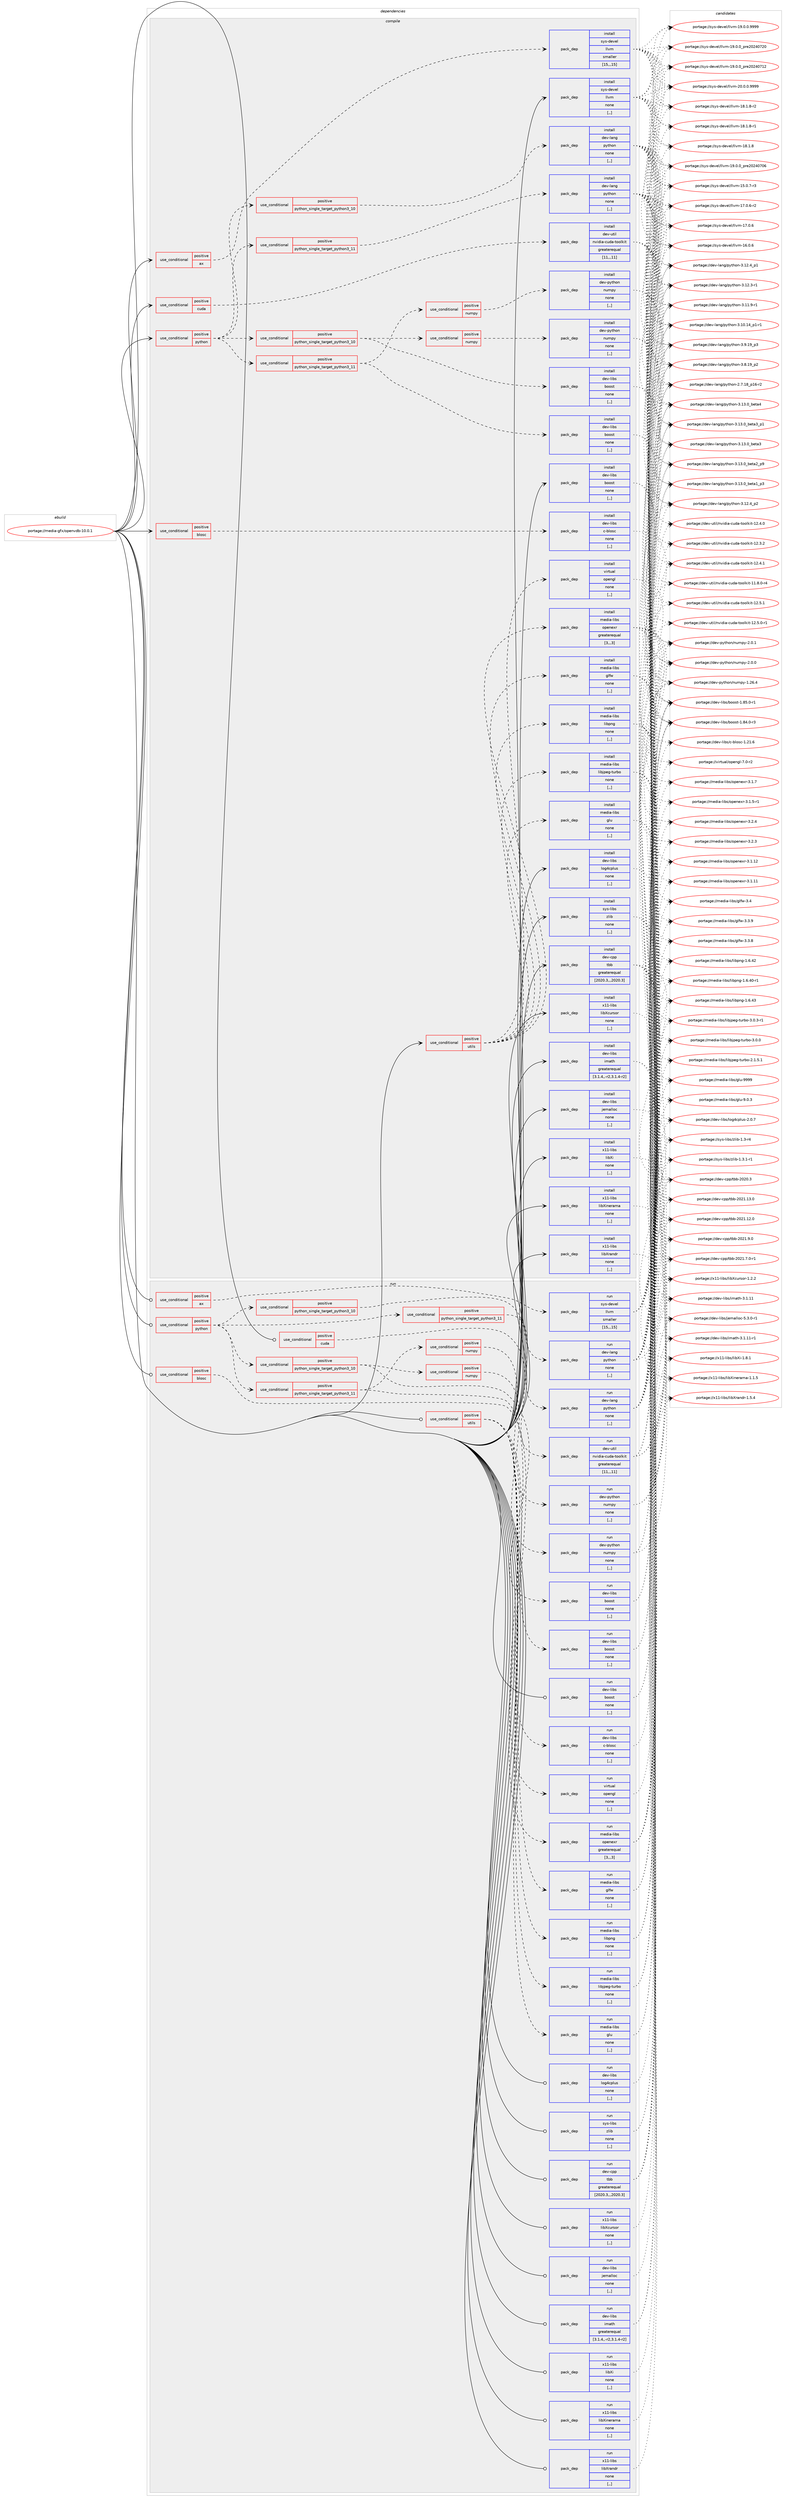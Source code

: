 digraph prolog {

# *************
# Graph options
# *************

newrank=true;
concentrate=true;
compound=true;
graph [rankdir=LR,fontname=Helvetica,fontsize=10,ranksep=1.5];#, ranksep=2.5, nodesep=0.2];
edge  [arrowhead=vee];
node  [fontname=Helvetica,fontsize=10];

# **********
# The ebuild
# **********

subgraph cluster_leftcol {
color=gray;
label=<<i>ebuild</i>>;
id [label="portage://media-gfx/openvdb-10.0.1", color=red, width=4, href="../media-gfx/openvdb-10.0.1.svg"];
}

# ****************
# The dependencies
# ****************

subgraph cluster_midcol {
color=gray;
label=<<i>dependencies</i>>;
subgraph cluster_compile {
fillcolor="#eeeeee";
style=filled;
label=<<i>compile</i>>;
subgraph cond74170 {
dependency293884 [label=<<TABLE BORDER="0" CELLBORDER="1" CELLSPACING="0" CELLPADDING="4"><TR><TD ROWSPAN="3" CELLPADDING="10">use_conditional</TD></TR><TR><TD>positive</TD></TR><TR><TD>ax</TD></TR></TABLE>>, shape=none, color=red];
subgraph pack217353 {
dependency293885 [label=<<TABLE BORDER="0" CELLBORDER="1" CELLSPACING="0" CELLPADDING="4" WIDTH="220"><TR><TD ROWSPAN="6" CELLPADDING="30">pack_dep</TD></TR><TR><TD WIDTH="110">install</TD></TR><TR><TD>sys-devel</TD></TR><TR><TD>llvm</TD></TR><TR><TD>smaller</TD></TR><TR><TD>[15,,,15]</TD></TR></TABLE>>, shape=none, color=blue];
}
dependency293884:e -> dependency293885:w [weight=20,style="dashed",arrowhead="vee"];
}
id:e -> dependency293884:w [weight=20,style="solid",arrowhead="vee"];
subgraph cond74171 {
dependency293886 [label=<<TABLE BORDER="0" CELLBORDER="1" CELLSPACING="0" CELLPADDING="4"><TR><TD ROWSPAN="3" CELLPADDING="10">use_conditional</TD></TR><TR><TD>positive</TD></TR><TR><TD>blosc</TD></TR></TABLE>>, shape=none, color=red];
subgraph pack217354 {
dependency293887 [label=<<TABLE BORDER="0" CELLBORDER="1" CELLSPACING="0" CELLPADDING="4" WIDTH="220"><TR><TD ROWSPAN="6" CELLPADDING="30">pack_dep</TD></TR><TR><TD WIDTH="110">install</TD></TR><TR><TD>dev-libs</TD></TR><TR><TD>c-blosc</TD></TR><TR><TD>none</TD></TR><TR><TD>[,,]</TD></TR></TABLE>>, shape=none, color=blue];
}
dependency293886:e -> dependency293887:w [weight=20,style="dashed",arrowhead="vee"];
}
id:e -> dependency293886:w [weight=20,style="solid",arrowhead="vee"];
subgraph cond74172 {
dependency293888 [label=<<TABLE BORDER="0" CELLBORDER="1" CELLSPACING="0" CELLPADDING="4"><TR><TD ROWSPAN="3" CELLPADDING="10">use_conditional</TD></TR><TR><TD>positive</TD></TR><TR><TD>cuda</TD></TR></TABLE>>, shape=none, color=red];
subgraph pack217355 {
dependency293889 [label=<<TABLE BORDER="0" CELLBORDER="1" CELLSPACING="0" CELLPADDING="4" WIDTH="220"><TR><TD ROWSPAN="6" CELLPADDING="30">pack_dep</TD></TR><TR><TD WIDTH="110">install</TD></TR><TR><TD>dev-util</TD></TR><TR><TD>nvidia-cuda-toolkit</TD></TR><TR><TD>greaterequal</TD></TR><TR><TD>[11,,,11]</TD></TR></TABLE>>, shape=none, color=blue];
}
dependency293888:e -> dependency293889:w [weight=20,style="dashed",arrowhead="vee"];
}
id:e -> dependency293888:w [weight=20,style="solid",arrowhead="vee"];
subgraph cond74173 {
dependency293890 [label=<<TABLE BORDER="0" CELLBORDER="1" CELLSPACING="0" CELLPADDING="4"><TR><TD ROWSPAN="3" CELLPADDING="10">use_conditional</TD></TR><TR><TD>positive</TD></TR><TR><TD>python</TD></TR></TABLE>>, shape=none, color=red];
subgraph cond74174 {
dependency293891 [label=<<TABLE BORDER="0" CELLBORDER="1" CELLSPACING="0" CELLPADDING="4"><TR><TD ROWSPAN="3" CELLPADDING="10">use_conditional</TD></TR><TR><TD>positive</TD></TR><TR><TD>python_single_target_python3_10</TD></TR></TABLE>>, shape=none, color=red];
subgraph pack217356 {
dependency293892 [label=<<TABLE BORDER="0" CELLBORDER="1" CELLSPACING="0" CELLPADDING="4" WIDTH="220"><TR><TD ROWSPAN="6" CELLPADDING="30">pack_dep</TD></TR><TR><TD WIDTH="110">install</TD></TR><TR><TD>dev-lang</TD></TR><TR><TD>python</TD></TR><TR><TD>none</TD></TR><TR><TD>[,,]</TD></TR></TABLE>>, shape=none, color=blue];
}
dependency293891:e -> dependency293892:w [weight=20,style="dashed",arrowhead="vee"];
}
dependency293890:e -> dependency293891:w [weight=20,style="dashed",arrowhead="vee"];
subgraph cond74175 {
dependency293893 [label=<<TABLE BORDER="0" CELLBORDER="1" CELLSPACING="0" CELLPADDING="4"><TR><TD ROWSPAN="3" CELLPADDING="10">use_conditional</TD></TR><TR><TD>positive</TD></TR><TR><TD>python_single_target_python3_11</TD></TR></TABLE>>, shape=none, color=red];
subgraph pack217357 {
dependency293894 [label=<<TABLE BORDER="0" CELLBORDER="1" CELLSPACING="0" CELLPADDING="4" WIDTH="220"><TR><TD ROWSPAN="6" CELLPADDING="30">pack_dep</TD></TR><TR><TD WIDTH="110">install</TD></TR><TR><TD>dev-lang</TD></TR><TR><TD>python</TD></TR><TR><TD>none</TD></TR><TR><TD>[,,]</TD></TR></TABLE>>, shape=none, color=blue];
}
dependency293893:e -> dependency293894:w [weight=20,style="dashed",arrowhead="vee"];
}
dependency293890:e -> dependency293893:w [weight=20,style="dashed",arrowhead="vee"];
subgraph cond74176 {
dependency293895 [label=<<TABLE BORDER="0" CELLBORDER="1" CELLSPACING="0" CELLPADDING="4"><TR><TD ROWSPAN="3" CELLPADDING="10">use_conditional</TD></TR><TR><TD>positive</TD></TR><TR><TD>python_single_target_python3_10</TD></TR></TABLE>>, shape=none, color=red];
subgraph pack217358 {
dependency293896 [label=<<TABLE BORDER="0" CELLBORDER="1" CELLSPACING="0" CELLPADDING="4" WIDTH="220"><TR><TD ROWSPAN="6" CELLPADDING="30">pack_dep</TD></TR><TR><TD WIDTH="110">install</TD></TR><TR><TD>dev-libs</TD></TR><TR><TD>boost</TD></TR><TR><TD>none</TD></TR><TR><TD>[,,]</TD></TR></TABLE>>, shape=none, color=blue];
}
dependency293895:e -> dependency293896:w [weight=20,style="dashed",arrowhead="vee"];
subgraph cond74177 {
dependency293897 [label=<<TABLE BORDER="0" CELLBORDER="1" CELLSPACING="0" CELLPADDING="4"><TR><TD ROWSPAN="3" CELLPADDING="10">use_conditional</TD></TR><TR><TD>positive</TD></TR><TR><TD>numpy</TD></TR></TABLE>>, shape=none, color=red];
subgraph pack217359 {
dependency293898 [label=<<TABLE BORDER="0" CELLBORDER="1" CELLSPACING="0" CELLPADDING="4" WIDTH="220"><TR><TD ROWSPAN="6" CELLPADDING="30">pack_dep</TD></TR><TR><TD WIDTH="110">install</TD></TR><TR><TD>dev-python</TD></TR><TR><TD>numpy</TD></TR><TR><TD>none</TD></TR><TR><TD>[,,]</TD></TR></TABLE>>, shape=none, color=blue];
}
dependency293897:e -> dependency293898:w [weight=20,style="dashed",arrowhead="vee"];
}
dependency293895:e -> dependency293897:w [weight=20,style="dashed",arrowhead="vee"];
}
dependency293890:e -> dependency293895:w [weight=20,style="dashed",arrowhead="vee"];
subgraph cond74178 {
dependency293899 [label=<<TABLE BORDER="0" CELLBORDER="1" CELLSPACING="0" CELLPADDING="4"><TR><TD ROWSPAN="3" CELLPADDING="10">use_conditional</TD></TR><TR><TD>positive</TD></TR><TR><TD>python_single_target_python3_11</TD></TR></TABLE>>, shape=none, color=red];
subgraph pack217360 {
dependency293900 [label=<<TABLE BORDER="0" CELLBORDER="1" CELLSPACING="0" CELLPADDING="4" WIDTH="220"><TR><TD ROWSPAN="6" CELLPADDING="30">pack_dep</TD></TR><TR><TD WIDTH="110">install</TD></TR><TR><TD>dev-libs</TD></TR><TR><TD>boost</TD></TR><TR><TD>none</TD></TR><TR><TD>[,,]</TD></TR></TABLE>>, shape=none, color=blue];
}
dependency293899:e -> dependency293900:w [weight=20,style="dashed",arrowhead="vee"];
subgraph cond74179 {
dependency293901 [label=<<TABLE BORDER="0" CELLBORDER="1" CELLSPACING="0" CELLPADDING="4"><TR><TD ROWSPAN="3" CELLPADDING="10">use_conditional</TD></TR><TR><TD>positive</TD></TR><TR><TD>numpy</TD></TR></TABLE>>, shape=none, color=red];
subgraph pack217361 {
dependency293902 [label=<<TABLE BORDER="0" CELLBORDER="1" CELLSPACING="0" CELLPADDING="4" WIDTH="220"><TR><TD ROWSPAN="6" CELLPADDING="30">pack_dep</TD></TR><TR><TD WIDTH="110">install</TD></TR><TR><TD>dev-python</TD></TR><TR><TD>numpy</TD></TR><TR><TD>none</TD></TR><TR><TD>[,,]</TD></TR></TABLE>>, shape=none, color=blue];
}
dependency293901:e -> dependency293902:w [weight=20,style="dashed",arrowhead="vee"];
}
dependency293899:e -> dependency293901:w [weight=20,style="dashed",arrowhead="vee"];
}
dependency293890:e -> dependency293899:w [weight=20,style="dashed",arrowhead="vee"];
}
id:e -> dependency293890:w [weight=20,style="solid",arrowhead="vee"];
subgraph cond74180 {
dependency293903 [label=<<TABLE BORDER="0" CELLBORDER="1" CELLSPACING="0" CELLPADDING="4"><TR><TD ROWSPAN="3" CELLPADDING="10">use_conditional</TD></TR><TR><TD>positive</TD></TR><TR><TD>utils</TD></TR></TABLE>>, shape=none, color=red];
subgraph pack217362 {
dependency293904 [label=<<TABLE BORDER="0" CELLBORDER="1" CELLSPACING="0" CELLPADDING="4" WIDTH="220"><TR><TD ROWSPAN="6" CELLPADDING="30">pack_dep</TD></TR><TR><TD WIDTH="110">install</TD></TR><TR><TD>media-libs</TD></TR><TR><TD>glfw</TD></TR><TR><TD>none</TD></TR><TR><TD>[,,]</TD></TR></TABLE>>, shape=none, color=blue];
}
dependency293903:e -> dependency293904:w [weight=20,style="dashed",arrowhead="vee"];
subgraph pack217363 {
dependency293905 [label=<<TABLE BORDER="0" CELLBORDER="1" CELLSPACING="0" CELLPADDING="4" WIDTH="220"><TR><TD ROWSPAN="6" CELLPADDING="30">pack_dep</TD></TR><TR><TD WIDTH="110">install</TD></TR><TR><TD>media-libs</TD></TR><TR><TD>glu</TD></TR><TR><TD>none</TD></TR><TR><TD>[,,]</TD></TR></TABLE>>, shape=none, color=blue];
}
dependency293903:e -> dependency293905:w [weight=20,style="dashed",arrowhead="vee"];
subgraph pack217364 {
dependency293906 [label=<<TABLE BORDER="0" CELLBORDER="1" CELLSPACING="0" CELLPADDING="4" WIDTH="220"><TR><TD ROWSPAN="6" CELLPADDING="30">pack_dep</TD></TR><TR><TD WIDTH="110">install</TD></TR><TR><TD>media-libs</TD></TR><TR><TD>libjpeg-turbo</TD></TR><TR><TD>none</TD></TR><TR><TD>[,,]</TD></TR></TABLE>>, shape=none, color=blue];
}
dependency293903:e -> dependency293906:w [weight=20,style="dashed",arrowhead="vee"];
subgraph pack217365 {
dependency293907 [label=<<TABLE BORDER="0" CELLBORDER="1" CELLSPACING="0" CELLPADDING="4" WIDTH="220"><TR><TD ROWSPAN="6" CELLPADDING="30">pack_dep</TD></TR><TR><TD WIDTH="110">install</TD></TR><TR><TD>media-libs</TD></TR><TR><TD>libpng</TD></TR><TR><TD>none</TD></TR><TR><TD>[,,]</TD></TR></TABLE>>, shape=none, color=blue];
}
dependency293903:e -> dependency293907:w [weight=20,style="dashed",arrowhead="vee"];
subgraph pack217366 {
dependency293908 [label=<<TABLE BORDER="0" CELLBORDER="1" CELLSPACING="0" CELLPADDING="4" WIDTH="220"><TR><TD ROWSPAN="6" CELLPADDING="30">pack_dep</TD></TR><TR><TD WIDTH="110">install</TD></TR><TR><TD>media-libs</TD></TR><TR><TD>openexr</TD></TR><TR><TD>greaterequal</TD></TR><TR><TD>[3,,,3]</TD></TR></TABLE>>, shape=none, color=blue];
}
dependency293903:e -> dependency293908:w [weight=20,style="dashed",arrowhead="vee"];
subgraph pack217367 {
dependency293909 [label=<<TABLE BORDER="0" CELLBORDER="1" CELLSPACING="0" CELLPADDING="4" WIDTH="220"><TR><TD ROWSPAN="6" CELLPADDING="30">pack_dep</TD></TR><TR><TD WIDTH="110">install</TD></TR><TR><TD>virtual</TD></TR><TR><TD>opengl</TD></TR><TR><TD>none</TD></TR><TR><TD>[,,]</TD></TR></TABLE>>, shape=none, color=blue];
}
dependency293903:e -> dependency293909:w [weight=20,style="dashed",arrowhead="vee"];
}
id:e -> dependency293903:w [weight=20,style="solid",arrowhead="vee"];
subgraph pack217368 {
dependency293910 [label=<<TABLE BORDER="0" CELLBORDER="1" CELLSPACING="0" CELLPADDING="4" WIDTH="220"><TR><TD ROWSPAN="6" CELLPADDING="30">pack_dep</TD></TR><TR><TD WIDTH="110">install</TD></TR><TR><TD>dev-cpp</TD></TR><TR><TD>tbb</TD></TR><TR><TD>greaterequal</TD></TR><TR><TD>[2020.3,,,2020.3]</TD></TR></TABLE>>, shape=none, color=blue];
}
id:e -> dependency293910:w [weight=20,style="solid",arrowhead="vee"];
subgraph pack217369 {
dependency293911 [label=<<TABLE BORDER="0" CELLBORDER="1" CELLSPACING="0" CELLPADDING="4" WIDTH="220"><TR><TD ROWSPAN="6" CELLPADDING="30">pack_dep</TD></TR><TR><TD WIDTH="110">install</TD></TR><TR><TD>dev-libs</TD></TR><TR><TD>boost</TD></TR><TR><TD>none</TD></TR><TR><TD>[,,]</TD></TR></TABLE>>, shape=none, color=blue];
}
id:e -> dependency293911:w [weight=20,style="solid",arrowhead="vee"];
subgraph pack217370 {
dependency293912 [label=<<TABLE BORDER="0" CELLBORDER="1" CELLSPACING="0" CELLPADDING="4" WIDTH="220"><TR><TD ROWSPAN="6" CELLPADDING="30">pack_dep</TD></TR><TR><TD WIDTH="110">install</TD></TR><TR><TD>dev-libs</TD></TR><TR><TD>imath</TD></TR><TR><TD>greaterequal</TD></TR><TR><TD>[3.1.4,,-r2,3.1.4-r2]</TD></TR></TABLE>>, shape=none, color=blue];
}
id:e -> dependency293912:w [weight=20,style="solid",arrowhead="vee"];
subgraph pack217371 {
dependency293913 [label=<<TABLE BORDER="0" CELLBORDER="1" CELLSPACING="0" CELLPADDING="4" WIDTH="220"><TR><TD ROWSPAN="6" CELLPADDING="30">pack_dep</TD></TR><TR><TD WIDTH="110">install</TD></TR><TR><TD>dev-libs</TD></TR><TR><TD>jemalloc</TD></TR><TR><TD>none</TD></TR><TR><TD>[,,]</TD></TR></TABLE>>, shape=none, color=blue];
}
id:e -> dependency293913:w [weight=20,style="solid",arrowhead="vee"];
subgraph pack217372 {
dependency293914 [label=<<TABLE BORDER="0" CELLBORDER="1" CELLSPACING="0" CELLPADDING="4" WIDTH="220"><TR><TD ROWSPAN="6" CELLPADDING="30">pack_dep</TD></TR><TR><TD WIDTH="110">install</TD></TR><TR><TD>dev-libs</TD></TR><TR><TD>log4cplus</TD></TR><TR><TD>none</TD></TR><TR><TD>[,,]</TD></TR></TABLE>>, shape=none, color=blue];
}
id:e -> dependency293914:w [weight=20,style="solid",arrowhead="vee"];
subgraph pack217373 {
dependency293915 [label=<<TABLE BORDER="0" CELLBORDER="1" CELLSPACING="0" CELLPADDING="4" WIDTH="220"><TR><TD ROWSPAN="6" CELLPADDING="30">pack_dep</TD></TR><TR><TD WIDTH="110">install</TD></TR><TR><TD>sys-libs</TD></TR><TR><TD>zlib</TD></TR><TR><TD>none</TD></TR><TR><TD>[,,]</TD></TR></TABLE>>, shape=none, color=blue];
}
id:e -> dependency293915:w [weight=20,style="solid",arrowhead="vee"];
subgraph pack217374 {
dependency293916 [label=<<TABLE BORDER="0" CELLBORDER="1" CELLSPACING="0" CELLPADDING="4" WIDTH="220"><TR><TD ROWSPAN="6" CELLPADDING="30">pack_dep</TD></TR><TR><TD WIDTH="110">install</TD></TR><TR><TD>x11-libs</TD></TR><TR><TD>libXcursor</TD></TR><TR><TD>none</TD></TR><TR><TD>[,,]</TD></TR></TABLE>>, shape=none, color=blue];
}
id:e -> dependency293916:w [weight=20,style="solid",arrowhead="vee"];
subgraph pack217375 {
dependency293917 [label=<<TABLE BORDER="0" CELLBORDER="1" CELLSPACING="0" CELLPADDING="4" WIDTH="220"><TR><TD ROWSPAN="6" CELLPADDING="30">pack_dep</TD></TR><TR><TD WIDTH="110">install</TD></TR><TR><TD>x11-libs</TD></TR><TR><TD>libXi</TD></TR><TR><TD>none</TD></TR><TR><TD>[,,]</TD></TR></TABLE>>, shape=none, color=blue];
}
id:e -> dependency293917:w [weight=20,style="solid",arrowhead="vee"];
subgraph pack217376 {
dependency293918 [label=<<TABLE BORDER="0" CELLBORDER="1" CELLSPACING="0" CELLPADDING="4" WIDTH="220"><TR><TD ROWSPAN="6" CELLPADDING="30">pack_dep</TD></TR><TR><TD WIDTH="110">install</TD></TR><TR><TD>x11-libs</TD></TR><TR><TD>libXinerama</TD></TR><TR><TD>none</TD></TR><TR><TD>[,,]</TD></TR></TABLE>>, shape=none, color=blue];
}
id:e -> dependency293918:w [weight=20,style="solid",arrowhead="vee"];
subgraph pack217377 {
dependency293919 [label=<<TABLE BORDER="0" CELLBORDER="1" CELLSPACING="0" CELLPADDING="4" WIDTH="220"><TR><TD ROWSPAN="6" CELLPADDING="30">pack_dep</TD></TR><TR><TD WIDTH="110">install</TD></TR><TR><TD>x11-libs</TD></TR><TR><TD>libXrandr</TD></TR><TR><TD>none</TD></TR><TR><TD>[,,]</TD></TR></TABLE>>, shape=none, color=blue];
}
id:e -> dependency293919:w [weight=20,style="solid",arrowhead="vee"];
subgraph pack217378 {
dependency293920 [label=<<TABLE BORDER="0" CELLBORDER="1" CELLSPACING="0" CELLPADDING="4" WIDTH="220"><TR><TD ROWSPAN="6" CELLPADDING="30">pack_dep</TD></TR><TR><TD WIDTH="110">install</TD></TR><TR><TD>sys-devel</TD></TR><TR><TD>llvm</TD></TR><TR><TD>none</TD></TR><TR><TD>[,,]</TD></TR></TABLE>>, shape=none, color=blue];
}
id:e -> dependency293920:w [weight=20,style="solid",arrowhead="vee"];
}
subgraph cluster_compileandrun {
fillcolor="#eeeeee";
style=filled;
label=<<i>compile and run</i>>;
}
subgraph cluster_run {
fillcolor="#eeeeee";
style=filled;
label=<<i>run</i>>;
subgraph cond74181 {
dependency293921 [label=<<TABLE BORDER="0" CELLBORDER="1" CELLSPACING="0" CELLPADDING="4"><TR><TD ROWSPAN="3" CELLPADDING="10">use_conditional</TD></TR><TR><TD>positive</TD></TR><TR><TD>ax</TD></TR></TABLE>>, shape=none, color=red];
subgraph pack217379 {
dependency293922 [label=<<TABLE BORDER="0" CELLBORDER="1" CELLSPACING="0" CELLPADDING="4" WIDTH="220"><TR><TD ROWSPAN="6" CELLPADDING="30">pack_dep</TD></TR><TR><TD WIDTH="110">run</TD></TR><TR><TD>sys-devel</TD></TR><TR><TD>llvm</TD></TR><TR><TD>smaller</TD></TR><TR><TD>[15,,,15]</TD></TR></TABLE>>, shape=none, color=blue];
}
dependency293921:e -> dependency293922:w [weight=20,style="dashed",arrowhead="vee"];
}
id:e -> dependency293921:w [weight=20,style="solid",arrowhead="odot"];
subgraph cond74182 {
dependency293923 [label=<<TABLE BORDER="0" CELLBORDER="1" CELLSPACING="0" CELLPADDING="4"><TR><TD ROWSPAN="3" CELLPADDING="10">use_conditional</TD></TR><TR><TD>positive</TD></TR><TR><TD>blosc</TD></TR></TABLE>>, shape=none, color=red];
subgraph pack217380 {
dependency293924 [label=<<TABLE BORDER="0" CELLBORDER="1" CELLSPACING="0" CELLPADDING="4" WIDTH="220"><TR><TD ROWSPAN="6" CELLPADDING="30">pack_dep</TD></TR><TR><TD WIDTH="110">run</TD></TR><TR><TD>dev-libs</TD></TR><TR><TD>c-blosc</TD></TR><TR><TD>none</TD></TR><TR><TD>[,,]</TD></TR></TABLE>>, shape=none, color=blue];
}
dependency293923:e -> dependency293924:w [weight=20,style="dashed",arrowhead="vee"];
}
id:e -> dependency293923:w [weight=20,style="solid",arrowhead="odot"];
subgraph cond74183 {
dependency293925 [label=<<TABLE BORDER="0" CELLBORDER="1" CELLSPACING="0" CELLPADDING="4"><TR><TD ROWSPAN="3" CELLPADDING="10">use_conditional</TD></TR><TR><TD>positive</TD></TR><TR><TD>cuda</TD></TR></TABLE>>, shape=none, color=red];
subgraph pack217381 {
dependency293926 [label=<<TABLE BORDER="0" CELLBORDER="1" CELLSPACING="0" CELLPADDING="4" WIDTH="220"><TR><TD ROWSPAN="6" CELLPADDING="30">pack_dep</TD></TR><TR><TD WIDTH="110">run</TD></TR><TR><TD>dev-util</TD></TR><TR><TD>nvidia-cuda-toolkit</TD></TR><TR><TD>greaterequal</TD></TR><TR><TD>[11,,,11]</TD></TR></TABLE>>, shape=none, color=blue];
}
dependency293925:e -> dependency293926:w [weight=20,style="dashed",arrowhead="vee"];
}
id:e -> dependency293925:w [weight=20,style="solid",arrowhead="odot"];
subgraph cond74184 {
dependency293927 [label=<<TABLE BORDER="0" CELLBORDER="1" CELLSPACING="0" CELLPADDING="4"><TR><TD ROWSPAN="3" CELLPADDING="10">use_conditional</TD></TR><TR><TD>positive</TD></TR><TR><TD>python</TD></TR></TABLE>>, shape=none, color=red];
subgraph cond74185 {
dependency293928 [label=<<TABLE BORDER="0" CELLBORDER="1" CELLSPACING="0" CELLPADDING="4"><TR><TD ROWSPAN="3" CELLPADDING="10">use_conditional</TD></TR><TR><TD>positive</TD></TR><TR><TD>python_single_target_python3_10</TD></TR></TABLE>>, shape=none, color=red];
subgraph pack217382 {
dependency293929 [label=<<TABLE BORDER="0" CELLBORDER="1" CELLSPACING="0" CELLPADDING="4" WIDTH="220"><TR><TD ROWSPAN="6" CELLPADDING="30">pack_dep</TD></TR><TR><TD WIDTH="110">run</TD></TR><TR><TD>dev-lang</TD></TR><TR><TD>python</TD></TR><TR><TD>none</TD></TR><TR><TD>[,,]</TD></TR></TABLE>>, shape=none, color=blue];
}
dependency293928:e -> dependency293929:w [weight=20,style="dashed",arrowhead="vee"];
}
dependency293927:e -> dependency293928:w [weight=20,style="dashed",arrowhead="vee"];
subgraph cond74186 {
dependency293930 [label=<<TABLE BORDER="0" CELLBORDER="1" CELLSPACING="0" CELLPADDING="4"><TR><TD ROWSPAN="3" CELLPADDING="10">use_conditional</TD></TR><TR><TD>positive</TD></TR><TR><TD>python_single_target_python3_11</TD></TR></TABLE>>, shape=none, color=red];
subgraph pack217383 {
dependency293931 [label=<<TABLE BORDER="0" CELLBORDER="1" CELLSPACING="0" CELLPADDING="4" WIDTH="220"><TR><TD ROWSPAN="6" CELLPADDING="30">pack_dep</TD></TR><TR><TD WIDTH="110">run</TD></TR><TR><TD>dev-lang</TD></TR><TR><TD>python</TD></TR><TR><TD>none</TD></TR><TR><TD>[,,]</TD></TR></TABLE>>, shape=none, color=blue];
}
dependency293930:e -> dependency293931:w [weight=20,style="dashed",arrowhead="vee"];
}
dependency293927:e -> dependency293930:w [weight=20,style="dashed",arrowhead="vee"];
subgraph cond74187 {
dependency293932 [label=<<TABLE BORDER="0" CELLBORDER="1" CELLSPACING="0" CELLPADDING="4"><TR><TD ROWSPAN="3" CELLPADDING="10">use_conditional</TD></TR><TR><TD>positive</TD></TR><TR><TD>python_single_target_python3_10</TD></TR></TABLE>>, shape=none, color=red];
subgraph pack217384 {
dependency293933 [label=<<TABLE BORDER="0" CELLBORDER="1" CELLSPACING="0" CELLPADDING="4" WIDTH="220"><TR><TD ROWSPAN="6" CELLPADDING="30">pack_dep</TD></TR><TR><TD WIDTH="110">run</TD></TR><TR><TD>dev-libs</TD></TR><TR><TD>boost</TD></TR><TR><TD>none</TD></TR><TR><TD>[,,]</TD></TR></TABLE>>, shape=none, color=blue];
}
dependency293932:e -> dependency293933:w [weight=20,style="dashed",arrowhead="vee"];
subgraph cond74188 {
dependency293934 [label=<<TABLE BORDER="0" CELLBORDER="1" CELLSPACING="0" CELLPADDING="4"><TR><TD ROWSPAN="3" CELLPADDING="10">use_conditional</TD></TR><TR><TD>positive</TD></TR><TR><TD>numpy</TD></TR></TABLE>>, shape=none, color=red];
subgraph pack217385 {
dependency293935 [label=<<TABLE BORDER="0" CELLBORDER="1" CELLSPACING="0" CELLPADDING="4" WIDTH="220"><TR><TD ROWSPAN="6" CELLPADDING="30">pack_dep</TD></TR><TR><TD WIDTH="110">run</TD></TR><TR><TD>dev-python</TD></TR><TR><TD>numpy</TD></TR><TR><TD>none</TD></TR><TR><TD>[,,]</TD></TR></TABLE>>, shape=none, color=blue];
}
dependency293934:e -> dependency293935:w [weight=20,style="dashed",arrowhead="vee"];
}
dependency293932:e -> dependency293934:w [weight=20,style="dashed",arrowhead="vee"];
}
dependency293927:e -> dependency293932:w [weight=20,style="dashed",arrowhead="vee"];
subgraph cond74189 {
dependency293936 [label=<<TABLE BORDER="0" CELLBORDER="1" CELLSPACING="0" CELLPADDING="4"><TR><TD ROWSPAN="3" CELLPADDING="10">use_conditional</TD></TR><TR><TD>positive</TD></TR><TR><TD>python_single_target_python3_11</TD></TR></TABLE>>, shape=none, color=red];
subgraph pack217386 {
dependency293937 [label=<<TABLE BORDER="0" CELLBORDER="1" CELLSPACING="0" CELLPADDING="4" WIDTH="220"><TR><TD ROWSPAN="6" CELLPADDING="30">pack_dep</TD></TR><TR><TD WIDTH="110">run</TD></TR><TR><TD>dev-libs</TD></TR><TR><TD>boost</TD></TR><TR><TD>none</TD></TR><TR><TD>[,,]</TD></TR></TABLE>>, shape=none, color=blue];
}
dependency293936:e -> dependency293937:w [weight=20,style="dashed",arrowhead="vee"];
subgraph cond74190 {
dependency293938 [label=<<TABLE BORDER="0" CELLBORDER="1" CELLSPACING="0" CELLPADDING="4"><TR><TD ROWSPAN="3" CELLPADDING="10">use_conditional</TD></TR><TR><TD>positive</TD></TR><TR><TD>numpy</TD></TR></TABLE>>, shape=none, color=red];
subgraph pack217387 {
dependency293939 [label=<<TABLE BORDER="0" CELLBORDER="1" CELLSPACING="0" CELLPADDING="4" WIDTH="220"><TR><TD ROWSPAN="6" CELLPADDING="30">pack_dep</TD></TR><TR><TD WIDTH="110">run</TD></TR><TR><TD>dev-python</TD></TR><TR><TD>numpy</TD></TR><TR><TD>none</TD></TR><TR><TD>[,,]</TD></TR></TABLE>>, shape=none, color=blue];
}
dependency293938:e -> dependency293939:w [weight=20,style="dashed",arrowhead="vee"];
}
dependency293936:e -> dependency293938:w [weight=20,style="dashed",arrowhead="vee"];
}
dependency293927:e -> dependency293936:w [weight=20,style="dashed",arrowhead="vee"];
}
id:e -> dependency293927:w [weight=20,style="solid",arrowhead="odot"];
subgraph cond74191 {
dependency293940 [label=<<TABLE BORDER="0" CELLBORDER="1" CELLSPACING="0" CELLPADDING="4"><TR><TD ROWSPAN="3" CELLPADDING="10">use_conditional</TD></TR><TR><TD>positive</TD></TR><TR><TD>utils</TD></TR></TABLE>>, shape=none, color=red];
subgraph pack217388 {
dependency293941 [label=<<TABLE BORDER="0" CELLBORDER="1" CELLSPACING="0" CELLPADDING="4" WIDTH="220"><TR><TD ROWSPAN="6" CELLPADDING="30">pack_dep</TD></TR><TR><TD WIDTH="110">run</TD></TR><TR><TD>media-libs</TD></TR><TR><TD>glfw</TD></TR><TR><TD>none</TD></TR><TR><TD>[,,]</TD></TR></TABLE>>, shape=none, color=blue];
}
dependency293940:e -> dependency293941:w [weight=20,style="dashed",arrowhead="vee"];
subgraph pack217389 {
dependency293942 [label=<<TABLE BORDER="0" CELLBORDER="1" CELLSPACING="0" CELLPADDING="4" WIDTH="220"><TR><TD ROWSPAN="6" CELLPADDING="30">pack_dep</TD></TR><TR><TD WIDTH="110">run</TD></TR><TR><TD>media-libs</TD></TR><TR><TD>glu</TD></TR><TR><TD>none</TD></TR><TR><TD>[,,]</TD></TR></TABLE>>, shape=none, color=blue];
}
dependency293940:e -> dependency293942:w [weight=20,style="dashed",arrowhead="vee"];
subgraph pack217390 {
dependency293943 [label=<<TABLE BORDER="0" CELLBORDER="1" CELLSPACING="0" CELLPADDING="4" WIDTH="220"><TR><TD ROWSPAN="6" CELLPADDING="30">pack_dep</TD></TR><TR><TD WIDTH="110">run</TD></TR><TR><TD>media-libs</TD></TR><TR><TD>libjpeg-turbo</TD></TR><TR><TD>none</TD></TR><TR><TD>[,,]</TD></TR></TABLE>>, shape=none, color=blue];
}
dependency293940:e -> dependency293943:w [weight=20,style="dashed",arrowhead="vee"];
subgraph pack217391 {
dependency293944 [label=<<TABLE BORDER="0" CELLBORDER="1" CELLSPACING="0" CELLPADDING="4" WIDTH="220"><TR><TD ROWSPAN="6" CELLPADDING="30">pack_dep</TD></TR><TR><TD WIDTH="110">run</TD></TR><TR><TD>media-libs</TD></TR><TR><TD>libpng</TD></TR><TR><TD>none</TD></TR><TR><TD>[,,]</TD></TR></TABLE>>, shape=none, color=blue];
}
dependency293940:e -> dependency293944:w [weight=20,style="dashed",arrowhead="vee"];
subgraph pack217392 {
dependency293945 [label=<<TABLE BORDER="0" CELLBORDER="1" CELLSPACING="0" CELLPADDING="4" WIDTH="220"><TR><TD ROWSPAN="6" CELLPADDING="30">pack_dep</TD></TR><TR><TD WIDTH="110">run</TD></TR><TR><TD>media-libs</TD></TR><TR><TD>openexr</TD></TR><TR><TD>greaterequal</TD></TR><TR><TD>[3,,,3]</TD></TR></TABLE>>, shape=none, color=blue];
}
dependency293940:e -> dependency293945:w [weight=20,style="dashed",arrowhead="vee"];
subgraph pack217393 {
dependency293946 [label=<<TABLE BORDER="0" CELLBORDER="1" CELLSPACING="0" CELLPADDING="4" WIDTH="220"><TR><TD ROWSPAN="6" CELLPADDING="30">pack_dep</TD></TR><TR><TD WIDTH="110">run</TD></TR><TR><TD>virtual</TD></TR><TR><TD>opengl</TD></TR><TR><TD>none</TD></TR><TR><TD>[,,]</TD></TR></TABLE>>, shape=none, color=blue];
}
dependency293940:e -> dependency293946:w [weight=20,style="dashed",arrowhead="vee"];
}
id:e -> dependency293940:w [weight=20,style="solid",arrowhead="odot"];
subgraph pack217394 {
dependency293947 [label=<<TABLE BORDER="0" CELLBORDER="1" CELLSPACING="0" CELLPADDING="4" WIDTH="220"><TR><TD ROWSPAN="6" CELLPADDING="30">pack_dep</TD></TR><TR><TD WIDTH="110">run</TD></TR><TR><TD>dev-cpp</TD></TR><TR><TD>tbb</TD></TR><TR><TD>greaterequal</TD></TR><TR><TD>[2020.3,,,2020.3]</TD></TR></TABLE>>, shape=none, color=blue];
}
id:e -> dependency293947:w [weight=20,style="solid",arrowhead="odot"];
subgraph pack217395 {
dependency293948 [label=<<TABLE BORDER="0" CELLBORDER="1" CELLSPACING="0" CELLPADDING="4" WIDTH="220"><TR><TD ROWSPAN="6" CELLPADDING="30">pack_dep</TD></TR><TR><TD WIDTH="110">run</TD></TR><TR><TD>dev-libs</TD></TR><TR><TD>boost</TD></TR><TR><TD>none</TD></TR><TR><TD>[,,]</TD></TR></TABLE>>, shape=none, color=blue];
}
id:e -> dependency293948:w [weight=20,style="solid",arrowhead="odot"];
subgraph pack217396 {
dependency293949 [label=<<TABLE BORDER="0" CELLBORDER="1" CELLSPACING="0" CELLPADDING="4" WIDTH="220"><TR><TD ROWSPAN="6" CELLPADDING="30">pack_dep</TD></TR><TR><TD WIDTH="110">run</TD></TR><TR><TD>dev-libs</TD></TR><TR><TD>imath</TD></TR><TR><TD>greaterequal</TD></TR><TR><TD>[3.1.4,,-r2,3.1.4-r2]</TD></TR></TABLE>>, shape=none, color=blue];
}
id:e -> dependency293949:w [weight=20,style="solid",arrowhead="odot"];
subgraph pack217397 {
dependency293950 [label=<<TABLE BORDER="0" CELLBORDER="1" CELLSPACING="0" CELLPADDING="4" WIDTH="220"><TR><TD ROWSPAN="6" CELLPADDING="30">pack_dep</TD></TR><TR><TD WIDTH="110">run</TD></TR><TR><TD>dev-libs</TD></TR><TR><TD>jemalloc</TD></TR><TR><TD>none</TD></TR><TR><TD>[,,]</TD></TR></TABLE>>, shape=none, color=blue];
}
id:e -> dependency293950:w [weight=20,style="solid",arrowhead="odot"];
subgraph pack217398 {
dependency293951 [label=<<TABLE BORDER="0" CELLBORDER="1" CELLSPACING="0" CELLPADDING="4" WIDTH="220"><TR><TD ROWSPAN="6" CELLPADDING="30">pack_dep</TD></TR><TR><TD WIDTH="110">run</TD></TR><TR><TD>dev-libs</TD></TR><TR><TD>log4cplus</TD></TR><TR><TD>none</TD></TR><TR><TD>[,,]</TD></TR></TABLE>>, shape=none, color=blue];
}
id:e -> dependency293951:w [weight=20,style="solid",arrowhead="odot"];
subgraph pack217399 {
dependency293952 [label=<<TABLE BORDER="0" CELLBORDER="1" CELLSPACING="0" CELLPADDING="4" WIDTH="220"><TR><TD ROWSPAN="6" CELLPADDING="30">pack_dep</TD></TR><TR><TD WIDTH="110">run</TD></TR><TR><TD>sys-libs</TD></TR><TR><TD>zlib</TD></TR><TR><TD>none</TD></TR><TR><TD>[,,]</TD></TR></TABLE>>, shape=none, color=blue];
}
id:e -> dependency293952:w [weight=20,style="solid",arrowhead="odot"];
subgraph pack217400 {
dependency293953 [label=<<TABLE BORDER="0" CELLBORDER="1" CELLSPACING="0" CELLPADDING="4" WIDTH="220"><TR><TD ROWSPAN="6" CELLPADDING="30">pack_dep</TD></TR><TR><TD WIDTH="110">run</TD></TR><TR><TD>x11-libs</TD></TR><TR><TD>libXcursor</TD></TR><TR><TD>none</TD></TR><TR><TD>[,,]</TD></TR></TABLE>>, shape=none, color=blue];
}
id:e -> dependency293953:w [weight=20,style="solid",arrowhead="odot"];
subgraph pack217401 {
dependency293954 [label=<<TABLE BORDER="0" CELLBORDER="1" CELLSPACING="0" CELLPADDING="4" WIDTH="220"><TR><TD ROWSPAN="6" CELLPADDING="30">pack_dep</TD></TR><TR><TD WIDTH="110">run</TD></TR><TR><TD>x11-libs</TD></TR><TR><TD>libXi</TD></TR><TR><TD>none</TD></TR><TR><TD>[,,]</TD></TR></TABLE>>, shape=none, color=blue];
}
id:e -> dependency293954:w [weight=20,style="solid",arrowhead="odot"];
subgraph pack217402 {
dependency293955 [label=<<TABLE BORDER="0" CELLBORDER="1" CELLSPACING="0" CELLPADDING="4" WIDTH="220"><TR><TD ROWSPAN="6" CELLPADDING="30">pack_dep</TD></TR><TR><TD WIDTH="110">run</TD></TR><TR><TD>x11-libs</TD></TR><TR><TD>libXinerama</TD></TR><TR><TD>none</TD></TR><TR><TD>[,,]</TD></TR></TABLE>>, shape=none, color=blue];
}
id:e -> dependency293955:w [weight=20,style="solid",arrowhead="odot"];
subgraph pack217403 {
dependency293956 [label=<<TABLE BORDER="0" CELLBORDER="1" CELLSPACING="0" CELLPADDING="4" WIDTH="220"><TR><TD ROWSPAN="6" CELLPADDING="30">pack_dep</TD></TR><TR><TD WIDTH="110">run</TD></TR><TR><TD>x11-libs</TD></TR><TR><TD>libXrandr</TD></TR><TR><TD>none</TD></TR><TR><TD>[,,]</TD></TR></TABLE>>, shape=none, color=blue];
}
id:e -> dependency293956:w [weight=20,style="solid",arrowhead="odot"];
}
}

# **************
# The candidates
# **************

subgraph cluster_choices {
rank=same;
color=gray;
label=<<i>candidates</i>>;

subgraph choice217353 {
color=black;
nodesep=1;
choice1151211154510010111810110847108108118109455048464846484657575757 [label="portage://sys-devel/llvm-20.0.0.9999", color=red, width=4,href="../sys-devel/llvm-20.0.0.9999.svg"];
choice1151211154510010111810110847108108118109454957464846484657575757 [label="portage://sys-devel/llvm-19.0.0.9999", color=red, width=4,href="../sys-devel/llvm-19.0.0.9999.svg"];
choice115121115451001011181011084710810811810945495746484648951121141015048505248555048 [label="portage://sys-devel/llvm-19.0.0_pre20240720", color=red, width=4,href="../sys-devel/llvm-19.0.0_pre20240720.svg"];
choice115121115451001011181011084710810811810945495746484648951121141015048505248554950 [label="portage://sys-devel/llvm-19.0.0_pre20240712", color=red, width=4,href="../sys-devel/llvm-19.0.0_pre20240712.svg"];
choice115121115451001011181011084710810811810945495746484648951121141015048505248554854 [label="portage://sys-devel/llvm-19.0.0_pre20240706", color=red, width=4,href="../sys-devel/llvm-19.0.0_pre20240706.svg"];
choice1151211154510010111810110847108108118109454956464946564511450 [label="portage://sys-devel/llvm-18.1.8-r2", color=red, width=4,href="../sys-devel/llvm-18.1.8-r2.svg"];
choice1151211154510010111810110847108108118109454956464946564511449 [label="portage://sys-devel/llvm-18.1.8-r1", color=red, width=4,href="../sys-devel/llvm-18.1.8-r1.svg"];
choice115121115451001011181011084710810811810945495646494656 [label="portage://sys-devel/llvm-18.1.8", color=red, width=4,href="../sys-devel/llvm-18.1.8.svg"];
choice1151211154510010111810110847108108118109454955464846544511450 [label="portage://sys-devel/llvm-17.0.6-r2", color=red, width=4,href="../sys-devel/llvm-17.0.6-r2.svg"];
choice115121115451001011181011084710810811810945495546484654 [label="portage://sys-devel/llvm-17.0.6", color=red, width=4,href="../sys-devel/llvm-17.0.6.svg"];
choice115121115451001011181011084710810811810945495446484654 [label="portage://sys-devel/llvm-16.0.6", color=red, width=4,href="../sys-devel/llvm-16.0.6.svg"];
choice1151211154510010111810110847108108118109454953464846554511451 [label="portage://sys-devel/llvm-15.0.7-r3", color=red, width=4,href="../sys-devel/llvm-15.0.7-r3.svg"];
dependency293885:e -> choice1151211154510010111810110847108108118109455048464846484657575757:w [style=dotted,weight="100"];
dependency293885:e -> choice1151211154510010111810110847108108118109454957464846484657575757:w [style=dotted,weight="100"];
dependency293885:e -> choice115121115451001011181011084710810811810945495746484648951121141015048505248555048:w [style=dotted,weight="100"];
dependency293885:e -> choice115121115451001011181011084710810811810945495746484648951121141015048505248554950:w [style=dotted,weight="100"];
dependency293885:e -> choice115121115451001011181011084710810811810945495746484648951121141015048505248554854:w [style=dotted,weight="100"];
dependency293885:e -> choice1151211154510010111810110847108108118109454956464946564511450:w [style=dotted,weight="100"];
dependency293885:e -> choice1151211154510010111810110847108108118109454956464946564511449:w [style=dotted,weight="100"];
dependency293885:e -> choice115121115451001011181011084710810811810945495646494656:w [style=dotted,weight="100"];
dependency293885:e -> choice1151211154510010111810110847108108118109454955464846544511450:w [style=dotted,weight="100"];
dependency293885:e -> choice115121115451001011181011084710810811810945495546484654:w [style=dotted,weight="100"];
dependency293885:e -> choice115121115451001011181011084710810811810945495446484654:w [style=dotted,weight="100"];
dependency293885:e -> choice1151211154510010111810110847108108118109454953464846554511451:w [style=dotted,weight="100"];
}
subgraph choice217354 {
color=black;
nodesep=1;
choice1001011184510810598115479945981081111159945494650494654 [label="portage://dev-libs/c-blosc-1.21.6", color=red, width=4,href="../dev-libs/c-blosc-1.21.6.svg"];
dependency293887:e -> choice1001011184510810598115479945981081111159945494650494654:w [style=dotted,weight="100"];
}
subgraph choice217355 {
color=black;
nodesep=1;
choice1001011184511711610510847110118105100105974599117100974511611111110810710511645495046534649 [label="portage://dev-util/nvidia-cuda-toolkit-12.5.1", color=red, width=4,href="../dev-util/nvidia-cuda-toolkit-12.5.1.svg"];
choice10010111845117116105108471101181051001059745991171009745116111111108107105116454950465346484511449 [label="portage://dev-util/nvidia-cuda-toolkit-12.5.0-r1", color=red, width=4,href="../dev-util/nvidia-cuda-toolkit-12.5.0-r1.svg"];
choice1001011184511711610510847110118105100105974599117100974511611111110810710511645495046524649 [label="portage://dev-util/nvidia-cuda-toolkit-12.4.1", color=red, width=4,href="../dev-util/nvidia-cuda-toolkit-12.4.1.svg"];
choice1001011184511711610510847110118105100105974599117100974511611111110810710511645495046524648 [label="portage://dev-util/nvidia-cuda-toolkit-12.4.0", color=red, width=4,href="../dev-util/nvidia-cuda-toolkit-12.4.0.svg"];
choice1001011184511711610510847110118105100105974599117100974511611111110810710511645495046514650 [label="portage://dev-util/nvidia-cuda-toolkit-12.3.2", color=red, width=4,href="../dev-util/nvidia-cuda-toolkit-12.3.2.svg"];
choice10010111845117116105108471101181051001059745991171009745116111111108107105116454949465646484511452 [label="portage://dev-util/nvidia-cuda-toolkit-11.8.0-r4", color=red, width=4,href="../dev-util/nvidia-cuda-toolkit-11.8.0-r4.svg"];
dependency293889:e -> choice1001011184511711610510847110118105100105974599117100974511611111110810710511645495046534649:w [style=dotted,weight="100"];
dependency293889:e -> choice10010111845117116105108471101181051001059745991171009745116111111108107105116454950465346484511449:w [style=dotted,weight="100"];
dependency293889:e -> choice1001011184511711610510847110118105100105974599117100974511611111110810710511645495046524649:w [style=dotted,weight="100"];
dependency293889:e -> choice1001011184511711610510847110118105100105974599117100974511611111110810710511645495046524648:w [style=dotted,weight="100"];
dependency293889:e -> choice1001011184511711610510847110118105100105974599117100974511611111110810710511645495046514650:w [style=dotted,weight="100"];
dependency293889:e -> choice10010111845117116105108471101181051001059745991171009745116111111108107105116454949465646484511452:w [style=dotted,weight="100"];
}
subgraph choice217356 {
color=black;
nodesep=1;
choice1001011184510897110103471121211161041111104551464951464895981011169752 [label="portage://dev-lang/python-3.13.0_beta4", color=red, width=4,href="../dev-lang/python-3.13.0_beta4.svg"];
choice10010111845108971101034711212111610411111045514649514648959810111697519511249 [label="portage://dev-lang/python-3.13.0_beta3_p1", color=red, width=4,href="../dev-lang/python-3.13.0_beta3_p1.svg"];
choice1001011184510897110103471121211161041111104551464951464895981011169751 [label="portage://dev-lang/python-3.13.0_beta3", color=red, width=4,href="../dev-lang/python-3.13.0_beta3.svg"];
choice10010111845108971101034711212111610411111045514649514648959810111697509511257 [label="portage://dev-lang/python-3.13.0_beta2_p9", color=red, width=4,href="../dev-lang/python-3.13.0_beta2_p9.svg"];
choice10010111845108971101034711212111610411111045514649514648959810111697499511251 [label="portage://dev-lang/python-3.13.0_beta1_p3", color=red, width=4,href="../dev-lang/python-3.13.0_beta1_p3.svg"];
choice100101118451089711010347112121116104111110455146495046529511250 [label="portage://dev-lang/python-3.12.4_p2", color=red, width=4,href="../dev-lang/python-3.12.4_p2.svg"];
choice100101118451089711010347112121116104111110455146495046529511249 [label="portage://dev-lang/python-3.12.4_p1", color=red, width=4,href="../dev-lang/python-3.12.4_p1.svg"];
choice100101118451089711010347112121116104111110455146495046514511449 [label="portage://dev-lang/python-3.12.3-r1", color=red, width=4,href="../dev-lang/python-3.12.3-r1.svg"];
choice100101118451089711010347112121116104111110455146494946574511449 [label="portage://dev-lang/python-3.11.9-r1", color=red, width=4,href="../dev-lang/python-3.11.9-r1.svg"];
choice100101118451089711010347112121116104111110455146494846495295112494511449 [label="portage://dev-lang/python-3.10.14_p1-r1", color=red, width=4,href="../dev-lang/python-3.10.14_p1-r1.svg"];
choice100101118451089711010347112121116104111110455146574649579511251 [label="portage://dev-lang/python-3.9.19_p3", color=red, width=4,href="../dev-lang/python-3.9.19_p3.svg"];
choice100101118451089711010347112121116104111110455146564649579511250 [label="portage://dev-lang/python-3.8.19_p2", color=red, width=4,href="../dev-lang/python-3.8.19_p2.svg"];
choice100101118451089711010347112121116104111110455046554649569511249544511450 [label="portage://dev-lang/python-2.7.18_p16-r2", color=red, width=4,href="../dev-lang/python-2.7.18_p16-r2.svg"];
dependency293892:e -> choice1001011184510897110103471121211161041111104551464951464895981011169752:w [style=dotted,weight="100"];
dependency293892:e -> choice10010111845108971101034711212111610411111045514649514648959810111697519511249:w [style=dotted,weight="100"];
dependency293892:e -> choice1001011184510897110103471121211161041111104551464951464895981011169751:w [style=dotted,weight="100"];
dependency293892:e -> choice10010111845108971101034711212111610411111045514649514648959810111697509511257:w [style=dotted,weight="100"];
dependency293892:e -> choice10010111845108971101034711212111610411111045514649514648959810111697499511251:w [style=dotted,weight="100"];
dependency293892:e -> choice100101118451089711010347112121116104111110455146495046529511250:w [style=dotted,weight="100"];
dependency293892:e -> choice100101118451089711010347112121116104111110455146495046529511249:w [style=dotted,weight="100"];
dependency293892:e -> choice100101118451089711010347112121116104111110455146495046514511449:w [style=dotted,weight="100"];
dependency293892:e -> choice100101118451089711010347112121116104111110455146494946574511449:w [style=dotted,weight="100"];
dependency293892:e -> choice100101118451089711010347112121116104111110455146494846495295112494511449:w [style=dotted,weight="100"];
dependency293892:e -> choice100101118451089711010347112121116104111110455146574649579511251:w [style=dotted,weight="100"];
dependency293892:e -> choice100101118451089711010347112121116104111110455146564649579511250:w [style=dotted,weight="100"];
dependency293892:e -> choice100101118451089711010347112121116104111110455046554649569511249544511450:w [style=dotted,weight="100"];
}
subgraph choice217357 {
color=black;
nodesep=1;
choice1001011184510897110103471121211161041111104551464951464895981011169752 [label="portage://dev-lang/python-3.13.0_beta4", color=red, width=4,href="../dev-lang/python-3.13.0_beta4.svg"];
choice10010111845108971101034711212111610411111045514649514648959810111697519511249 [label="portage://dev-lang/python-3.13.0_beta3_p1", color=red, width=4,href="../dev-lang/python-3.13.0_beta3_p1.svg"];
choice1001011184510897110103471121211161041111104551464951464895981011169751 [label="portage://dev-lang/python-3.13.0_beta3", color=red, width=4,href="../dev-lang/python-3.13.0_beta3.svg"];
choice10010111845108971101034711212111610411111045514649514648959810111697509511257 [label="portage://dev-lang/python-3.13.0_beta2_p9", color=red, width=4,href="../dev-lang/python-3.13.0_beta2_p9.svg"];
choice10010111845108971101034711212111610411111045514649514648959810111697499511251 [label="portage://dev-lang/python-3.13.0_beta1_p3", color=red, width=4,href="../dev-lang/python-3.13.0_beta1_p3.svg"];
choice100101118451089711010347112121116104111110455146495046529511250 [label="portage://dev-lang/python-3.12.4_p2", color=red, width=4,href="../dev-lang/python-3.12.4_p2.svg"];
choice100101118451089711010347112121116104111110455146495046529511249 [label="portage://dev-lang/python-3.12.4_p1", color=red, width=4,href="../dev-lang/python-3.12.4_p1.svg"];
choice100101118451089711010347112121116104111110455146495046514511449 [label="portage://dev-lang/python-3.12.3-r1", color=red, width=4,href="../dev-lang/python-3.12.3-r1.svg"];
choice100101118451089711010347112121116104111110455146494946574511449 [label="portage://dev-lang/python-3.11.9-r1", color=red, width=4,href="../dev-lang/python-3.11.9-r1.svg"];
choice100101118451089711010347112121116104111110455146494846495295112494511449 [label="portage://dev-lang/python-3.10.14_p1-r1", color=red, width=4,href="../dev-lang/python-3.10.14_p1-r1.svg"];
choice100101118451089711010347112121116104111110455146574649579511251 [label="portage://dev-lang/python-3.9.19_p3", color=red, width=4,href="../dev-lang/python-3.9.19_p3.svg"];
choice100101118451089711010347112121116104111110455146564649579511250 [label="portage://dev-lang/python-3.8.19_p2", color=red, width=4,href="../dev-lang/python-3.8.19_p2.svg"];
choice100101118451089711010347112121116104111110455046554649569511249544511450 [label="portage://dev-lang/python-2.7.18_p16-r2", color=red, width=4,href="../dev-lang/python-2.7.18_p16-r2.svg"];
dependency293894:e -> choice1001011184510897110103471121211161041111104551464951464895981011169752:w [style=dotted,weight="100"];
dependency293894:e -> choice10010111845108971101034711212111610411111045514649514648959810111697519511249:w [style=dotted,weight="100"];
dependency293894:e -> choice1001011184510897110103471121211161041111104551464951464895981011169751:w [style=dotted,weight="100"];
dependency293894:e -> choice10010111845108971101034711212111610411111045514649514648959810111697509511257:w [style=dotted,weight="100"];
dependency293894:e -> choice10010111845108971101034711212111610411111045514649514648959810111697499511251:w [style=dotted,weight="100"];
dependency293894:e -> choice100101118451089711010347112121116104111110455146495046529511250:w [style=dotted,weight="100"];
dependency293894:e -> choice100101118451089711010347112121116104111110455146495046529511249:w [style=dotted,weight="100"];
dependency293894:e -> choice100101118451089711010347112121116104111110455146495046514511449:w [style=dotted,weight="100"];
dependency293894:e -> choice100101118451089711010347112121116104111110455146494946574511449:w [style=dotted,weight="100"];
dependency293894:e -> choice100101118451089711010347112121116104111110455146494846495295112494511449:w [style=dotted,weight="100"];
dependency293894:e -> choice100101118451089711010347112121116104111110455146574649579511251:w [style=dotted,weight="100"];
dependency293894:e -> choice100101118451089711010347112121116104111110455146564649579511250:w [style=dotted,weight="100"];
dependency293894:e -> choice100101118451089711010347112121116104111110455046554649569511249544511450:w [style=dotted,weight="100"];
}
subgraph choice217358 {
color=black;
nodesep=1;
choice10010111845108105981154798111111115116454946565346484511449 [label="portage://dev-libs/boost-1.85.0-r1", color=red, width=4,href="../dev-libs/boost-1.85.0-r1.svg"];
choice10010111845108105981154798111111115116454946565246484511451 [label="portage://dev-libs/boost-1.84.0-r3", color=red, width=4,href="../dev-libs/boost-1.84.0-r3.svg"];
dependency293896:e -> choice10010111845108105981154798111111115116454946565346484511449:w [style=dotted,weight="100"];
dependency293896:e -> choice10010111845108105981154798111111115116454946565246484511451:w [style=dotted,weight="100"];
}
subgraph choice217359 {
color=black;
nodesep=1;
choice1001011184511212111610411111047110117109112121455046484649 [label="portage://dev-python/numpy-2.0.1", color=red, width=4,href="../dev-python/numpy-2.0.1.svg"];
choice1001011184511212111610411111047110117109112121455046484648 [label="portage://dev-python/numpy-2.0.0", color=red, width=4,href="../dev-python/numpy-2.0.0.svg"];
choice100101118451121211161041111104711011710911212145494650544652 [label="portage://dev-python/numpy-1.26.4", color=red, width=4,href="../dev-python/numpy-1.26.4.svg"];
dependency293898:e -> choice1001011184511212111610411111047110117109112121455046484649:w [style=dotted,weight="100"];
dependency293898:e -> choice1001011184511212111610411111047110117109112121455046484648:w [style=dotted,weight="100"];
dependency293898:e -> choice100101118451121211161041111104711011710911212145494650544652:w [style=dotted,weight="100"];
}
subgraph choice217360 {
color=black;
nodesep=1;
choice10010111845108105981154798111111115116454946565346484511449 [label="portage://dev-libs/boost-1.85.0-r1", color=red, width=4,href="../dev-libs/boost-1.85.0-r1.svg"];
choice10010111845108105981154798111111115116454946565246484511451 [label="portage://dev-libs/boost-1.84.0-r3", color=red, width=4,href="../dev-libs/boost-1.84.0-r3.svg"];
dependency293900:e -> choice10010111845108105981154798111111115116454946565346484511449:w [style=dotted,weight="100"];
dependency293900:e -> choice10010111845108105981154798111111115116454946565246484511451:w [style=dotted,weight="100"];
}
subgraph choice217361 {
color=black;
nodesep=1;
choice1001011184511212111610411111047110117109112121455046484649 [label="portage://dev-python/numpy-2.0.1", color=red, width=4,href="../dev-python/numpy-2.0.1.svg"];
choice1001011184511212111610411111047110117109112121455046484648 [label="portage://dev-python/numpy-2.0.0", color=red, width=4,href="../dev-python/numpy-2.0.0.svg"];
choice100101118451121211161041111104711011710911212145494650544652 [label="portage://dev-python/numpy-1.26.4", color=red, width=4,href="../dev-python/numpy-1.26.4.svg"];
dependency293902:e -> choice1001011184511212111610411111047110117109112121455046484649:w [style=dotted,weight="100"];
dependency293902:e -> choice1001011184511212111610411111047110117109112121455046484648:w [style=dotted,weight="100"];
dependency293902:e -> choice100101118451121211161041111104711011710911212145494650544652:w [style=dotted,weight="100"];
}
subgraph choice217362 {
color=black;
nodesep=1;
choice1091011001059745108105981154710310810211945514652 [label="portage://media-libs/glfw-3.4", color=red, width=4,href="../media-libs/glfw-3.4.svg"];
choice10910110010597451081059811547103108102119455146514657 [label="portage://media-libs/glfw-3.3.9", color=red, width=4,href="../media-libs/glfw-3.3.9.svg"];
choice10910110010597451081059811547103108102119455146514656 [label="portage://media-libs/glfw-3.3.8", color=red, width=4,href="../media-libs/glfw-3.3.8.svg"];
dependency293904:e -> choice1091011001059745108105981154710310810211945514652:w [style=dotted,weight="100"];
dependency293904:e -> choice10910110010597451081059811547103108102119455146514657:w [style=dotted,weight="100"];
dependency293904:e -> choice10910110010597451081059811547103108102119455146514656:w [style=dotted,weight="100"];
}
subgraph choice217363 {
color=black;
nodesep=1;
choice109101100105974510810598115471031081174557575757 [label="portage://media-libs/glu-9999", color=red, width=4,href="../media-libs/glu-9999.svg"];
choice10910110010597451081059811547103108117455746484651 [label="portage://media-libs/glu-9.0.3", color=red, width=4,href="../media-libs/glu-9.0.3.svg"];
dependency293905:e -> choice109101100105974510810598115471031081174557575757:w [style=dotted,weight="100"];
dependency293905:e -> choice10910110010597451081059811547103108117455746484651:w [style=dotted,weight="100"];
}
subgraph choice217364 {
color=black;
nodesep=1;
choice109101100105974510810598115471081059810611210110345116117114981114551464846514511449 [label="portage://media-libs/libjpeg-turbo-3.0.3-r1", color=red, width=4,href="../media-libs/libjpeg-turbo-3.0.3-r1.svg"];
choice10910110010597451081059811547108105981061121011034511611711498111455146484648 [label="portage://media-libs/libjpeg-turbo-3.0.0", color=red, width=4,href="../media-libs/libjpeg-turbo-3.0.0.svg"];
choice109101100105974510810598115471081059810611210110345116117114981114550464946534649 [label="portage://media-libs/libjpeg-turbo-2.1.5.1", color=red, width=4,href="../media-libs/libjpeg-turbo-2.1.5.1.svg"];
dependency293906:e -> choice109101100105974510810598115471081059810611210110345116117114981114551464846514511449:w [style=dotted,weight="100"];
dependency293906:e -> choice10910110010597451081059811547108105981061121011034511611711498111455146484648:w [style=dotted,weight="100"];
dependency293906:e -> choice109101100105974510810598115471081059810611210110345116117114981114550464946534649:w [style=dotted,weight="100"];
}
subgraph choice217365 {
color=black;
nodesep=1;
choice109101100105974510810598115471081059811211010345494654465251 [label="portage://media-libs/libpng-1.6.43", color=red, width=4,href="../media-libs/libpng-1.6.43.svg"];
choice109101100105974510810598115471081059811211010345494654465250 [label="portage://media-libs/libpng-1.6.42", color=red, width=4,href="../media-libs/libpng-1.6.42.svg"];
choice1091011001059745108105981154710810598112110103454946544652484511449 [label="portage://media-libs/libpng-1.6.40-r1", color=red, width=4,href="../media-libs/libpng-1.6.40-r1.svg"];
dependency293907:e -> choice109101100105974510810598115471081059811211010345494654465251:w [style=dotted,weight="100"];
dependency293907:e -> choice109101100105974510810598115471081059811211010345494654465250:w [style=dotted,weight="100"];
dependency293907:e -> choice1091011001059745108105981154710810598112110103454946544652484511449:w [style=dotted,weight="100"];
}
subgraph choice217366 {
color=black;
nodesep=1;
choice10910110010597451081059811547111112101110101120114455146504652 [label="portage://media-libs/openexr-3.2.4", color=red, width=4,href="../media-libs/openexr-3.2.4.svg"];
choice10910110010597451081059811547111112101110101120114455146504651 [label="portage://media-libs/openexr-3.2.3", color=red, width=4,href="../media-libs/openexr-3.2.3.svg"];
choice1091011001059745108105981154711111210111010112011445514649464950 [label="portage://media-libs/openexr-3.1.12", color=red, width=4,href="../media-libs/openexr-3.1.12.svg"];
choice1091011001059745108105981154711111210111010112011445514649464949 [label="portage://media-libs/openexr-3.1.11", color=red, width=4,href="../media-libs/openexr-3.1.11.svg"];
choice10910110010597451081059811547111112101110101120114455146494655 [label="portage://media-libs/openexr-3.1.7", color=red, width=4,href="../media-libs/openexr-3.1.7.svg"];
choice109101100105974510810598115471111121011101011201144551464946534511449 [label="portage://media-libs/openexr-3.1.5-r1", color=red, width=4,href="../media-libs/openexr-3.1.5-r1.svg"];
dependency293908:e -> choice10910110010597451081059811547111112101110101120114455146504652:w [style=dotted,weight="100"];
dependency293908:e -> choice10910110010597451081059811547111112101110101120114455146504651:w [style=dotted,weight="100"];
dependency293908:e -> choice1091011001059745108105981154711111210111010112011445514649464950:w [style=dotted,weight="100"];
dependency293908:e -> choice1091011001059745108105981154711111210111010112011445514649464949:w [style=dotted,weight="100"];
dependency293908:e -> choice10910110010597451081059811547111112101110101120114455146494655:w [style=dotted,weight="100"];
dependency293908:e -> choice109101100105974510810598115471111121011101011201144551464946534511449:w [style=dotted,weight="100"];
}
subgraph choice217367 {
color=black;
nodesep=1;
choice1181051141161179710847111112101110103108455546484511450 [label="portage://virtual/opengl-7.0-r2", color=red, width=4,href="../virtual/opengl-7.0-r2.svg"];
dependency293909:e -> choice1181051141161179710847111112101110103108455546484511450:w [style=dotted,weight="100"];
}
subgraph choice217368 {
color=black;
nodesep=1;
choice100101118459911211247116989845504850494649514648 [label="portage://dev-cpp/tbb-2021.13.0", color=red, width=4,href="../dev-cpp/tbb-2021.13.0.svg"];
choice100101118459911211247116989845504850494649504648 [label="portage://dev-cpp/tbb-2021.12.0", color=red, width=4,href="../dev-cpp/tbb-2021.12.0.svg"];
choice1001011184599112112471169898455048504946574648 [label="portage://dev-cpp/tbb-2021.9.0", color=red, width=4,href="../dev-cpp/tbb-2021.9.0.svg"];
choice10010111845991121124711698984550485049465546484511449 [label="portage://dev-cpp/tbb-2021.7.0-r1", color=red, width=4,href="../dev-cpp/tbb-2021.7.0-r1.svg"];
choice100101118459911211247116989845504850484651 [label="portage://dev-cpp/tbb-2020.3", color=red, width=4,href="../dev-cpp/tbb-2020.3.svg"];
dependency293910:e -> choice100101118459911211247116989845504850494649514648:w [style=dotted,weight="100"];
dependency293910:e -> choice100101118459911211247116989845504850494649504648:w [style=dotted,weight="100"];
dependency293910:e -> choice1001011184599112112471169898455048504946574648:w [style=dotted,weight="100"];
dependency293910:e -> choice10010111845991121124711698984550485049465546484511449:w [style=dotted,weight="100"];
dependency293910:e -> choice100101118459911211247116989845504850484651:w [style=dotted,weight="100"];
}
subgraph choice217369 {
color=black;
nodesep=1;
choice10010111845108105981154798111111115116454946565346484511449 [label="portage://dev-libs/boost-1.85.0-r1", color=red, width=4,href="../dev-libs/boost-1.85.0-r1.svg"];
choice10010111845108105981154798111111115116454946565246484511451 [label="portage://dev-libs/boost-1.84.0-r3", color=red, width=4,href="../dev-libs/boost-1.84.0-r3.svg"];
dependency293911:e -> choice10010111845108105981154798111111115116454946565346484511449:w [style=dotted,weight="100"];
dependency293911:e -> choice10010111845108105981154798111111115116454946565246484511451:w [style=dotted,weight="100"];
}
subgraph choice217370 {
color=black;
nodesep=1;
choice10010111845108105981154710510997116104455146494649494511449 [label="portage://dev-libs/imath-3.1.11-r1", color=red, width=4,href="../dev-libs/imath-3.1.11-r1.svg"];
choice1001011184510810598115471051099711610445514649464949 [label="portage://dev-libs/imath-3.1.11", color=red, width=4,href="../dev-libs/imath-3.1.11.svg"];
dependency293912:e -> choice10010111845108105981154710510997116104455146494649494511449:w [style=dotted,weight="100"];
dependency293912:e -> choice1001011184510810598115471051099711610445514649464949:w [style=dotted,weight="100"];
}
subgraph choice217371 {
color=black;
nodesep=1;
choice10010111845108105981154710610110997108108111994553465146484511449 [label="portage://dev-libs/jemalloc-5.3.0-r1", color=red, width=4,href="../dev-libs/jemalloc-5.3.0-r1.svg"];
dependency293913:e -> choice10010111845108105981154710610110997108108111994553465146484511449:w [style=dotted,weight="100"];
}
subgraph choice217372 {
color=black;
nodesep=1;
choice1001011184510810598115471081111035299112108117115455046484655 [label="portage://dev-libs/log4cplus-2.0.7", color=red, width=4,href="../dev-libs/log4cplus-2.0.7.svg"];
dependency293914:e -> choice1001011184510810598115471081111035299112108117115455046484655:w [style=dotted,weight="100"];
}
subgraph choice217373 {
color=black;
nodesep=1;
choice115121115451081059811547122108105984549465146494511449 [label="portage://sys-libs/zlib-1.3.1-r1", color=red, width=4,href="../sys-libs/zlib-1.3.1-r1.svg"];
choice11512111545108105981154712210810598454946514511452 [label="portage://sys-libs/zlib-1.3-r4", color=red, width=4,href="../sys-libs/zlib-1.3-r4.svg"];
dependency293915:e -> choice115121115451081059811547122108105984549465146494511449:w [style=dotted,weight="100"];
dependency293915:e -> choice11512111545108105981154712210810598454946514511452:w [style=dotted,weight="100"];
}
subgraph choice217374 {
color=black;
nodesep=1;
choice1204949451081059811547108105988899117114115111114454946504650 [label="portage://x11-libs/libXcursor-1.2.2", color=red, width=4,href="../x11-libs/libXcursor-1.2.2.svg"];
dependency293916:e -> choice1204949451081059811547108105988899117114115111114454946504650:w [style=dotted,weight="100"];
}
subgraph choice217375 {
color=black;
nodesep=1;
choice12049494510810598115471081059888105454946564649 [label="portage://x11-libs/libXi-1.8.1", color=red, width=4,href="../x11-libs/libXi-1.8.1.svg"];
dependency293917:e -> choice12049494510810598115471081059888105454946564649:w [style=dotted,weight="100"];
}
subgraph choice217376 {
color=black;
nodesep=1;
choice120494945108105981154710810598881051101011149710997454946494653 [label="portage://x11-libs/libXinerama-1.1.5", color=red, width=4,href="../x11-libs/libXinerama-1.1.5.svg"];
dependency293918:e -> choice120494945108105981154710810598881051101011149710997454946494653:w [style=dotted,weight="100"];
}
subgraph choice217377 {
color=black;
nodesep=1;
choice1204949451081059811547108105988811497110100114454946534652 [label="portage://x11-libs/libXrandr-1.5.4", color=red, width=4,href="../x11-libs/libXrandr-1.5.4.svg"];
dependency293919:e -> choice1204949451081059811547108105988811497110100114454946534652:w [style=dotted,weight="100"];
}
subgraph choice217378 {
color=black;
nodesep=1;
choice1151211154510010111810110847108108118109455048464846484657575757 [label="portage://sys-devel/llvm-20.0.0.9999", color=red, width=4,href="../sys-devel/llvm-20.0.0.9999.svg"];
choice1151211154510010111810110847108108118109454957464846484657575757 [label="portage://sys-devel/llvm-19.0.0.9999", color=red, width=4,href="../sys-devel/llvm-19.0.0.9999.svg"];
choice115121115451001011181011084710810811810945495746484648951121141015048505248555048 [label="portage://sys-devel/llvm-19.0.0_pre20240720", color=red, width=4,href="../sys-devel/llvm-19.0.0_pre20240720.svg"];
choice115121115451001011181011084710810811810945495746484648951121141015048505248554950 [label="portage://sys-devel/llvm-19.0.0_pre20240712", color=red, width=4,href="../sys-devel/llvm-19.0.0_pre20240712.svg"];
choice115121115451001011181011084710810811810945495746484648951121141015048505248554854 [label="portage://sys-devel/llvm-19.0.0_pre20240706", color=red, width=4,href="../sys-devel/llvm-19.0.0_pre20240706.svg"];
choice1151211154510010111810110847108108118109454956464946564511450 [label="portage://sys-devel/llvm-18.1.8-r2", color=red, width=4,href="../sys-devel/llvm-18.1.8-r2.svg"];
choice1151211154510010111810110847108108118109454956464946564511449 [label="portage://sys-devel/llvm-18.1.8-r1", color=red, width=4,href="../sys-devel/llvm-18.1.8-r1.svg"];
choice115121115451001011181011084710810811810945495646494656 [label="portage://sys-devel/llvm-18.1.8", color=red, width=4,href="../sys-devel/llvm-18.1.8.svg"];
choice1151211154510010111810110847108108118109454955464846544511450 [label="portage://sys-devel/llvm-17.0.6-r2", color=red, width=4,href="../sys-devel/llvm-17.0.6-r2.svg"];
choice115121115451001011181011084710810811810945495546484654 [label="portage://sys-devel/llvm-17.0.6", color=red, width=4,href="../sys-devel/llvm-17.0.6.svg"];
choice115121115451001011181011084710810811810945495446484654 [label="portage://sys-devel/llvm-16.0.6", color=red, width=4,href="../sys-devel/llvm-16.0.6.svg"];
choice1151211154510010111810110847108108118109454953464846554511451 [label="portage://sys-devel/llvm-15.0.7-r3", color=red, width=4,href="../sys-devel/llvm-15.0.7-r3.svg"];
dependency293920:e -> choice1151211154510010111810110847108108118109455048464846484657575757:w [style=dotted,weight="100"];
dependency293920:e -> choice1151211154510010111810110847108108118109454957464846484657575757:w [style=dotted,weight="100"];
dependency293920:e -> choice115121115451001011181011084710810811810945495746484648951121141015048505248555048:w [style=dotted,weight="100"];
dependency293920:e -> choice115121115451001011181011084710810811810945495746484648951121141015048505248554950:w [style=dotted,weight="100"];
dependency293920:e -> choice115121115451001011181011084710810811810945495746484648951121141015048505248554854:w [style=dotted,weight="100"];
dependency293920:e -> choice1151211154510010111810110847108108118109454956464946564511450:w [style=dotted,weight="100"];
dependency293920:e -> choice1151211154510010111810110847108108118109454956464946564511449:w [style=dotted,weight="100"];
dependency293920:e -> choice115121115451001011181011084710810811810945495646494656:w [style=dotted,weight="100"];
dependency293920:e -> choice1151211154510010111810110847108108118109454955464846544511450:w [style=dotted,weight="100"];
dependency293920:e -> choice115121115451001011181011084710810811810945495546484654:w [style=dotted,weight="100"];
dependency293920:e -> choice115121115451001011181011084710810811810945495446484654:w [style=dotted,weight="100"];
dependency293920:e -> choice1151211154510010111810110847108108118109454953464846554511451:w [style=dotted,weight="100"];
}
subgraph choice217379 {
color=black;
nodesep=1;
choice1151211154510010111810110847108108118109455048464846484657575757 [label="portage://sys-devel/llvm-20.0.0.9999", color=red, width=4,href="../sys-devel/llvm-20.0.0.9999.svg"];
choice1151211154510010111810110847108108118109454957464846484657575757 [label="portage://sys-devel/llvm-19.0.0.9999", color=red, width=4,href="../sys-devel/llvm-19.0.0.9999.svg"];
choice115121115451001011181011084710810811810945495746484648951121141015048505248555048 [label="portage://sys-devel/llvm-19.0.0_pre20240720", color=red, width=4,href="../sys-devel/llvm-19.0.0_pre20240720.svg"];
choice115121115451001011181011084710810811810945495746484648951121141015048505248554950 [label="portage://sys-devel/llvm-19.0.0_pre20240712", color=red, width=4,href="../sys-devel/llvm-19.0.0_pre20240712.svg"];
choice115121115451001011181011084710810811810945495746484648951121141015048505248554854 [label="portage://sys-devel/llvm-19.0.0_pre20240706", color=red, width=4,href="../sys-devel/llvm-19.0.0_pre20240706.svg"];
choice1151211154510010111810110847108108118109454956464946564511450 [label="portage://sys-devel/llvm-18.1.8-r2", color=red, width=4,href="../sys-devel/llvm-18.1.8-r2.svg"];
choice1151211154510010111810110847108108118109454956464946564511449 [label="portage://sys-devel/llvm-18.1.8-r1", color=red, width=4,href="../sys-devel/llvm-18.1.8-r1.svg"];
choice115121115451001011181011084710810811810945495646494656 [label="portage://sys-devel/llvm-18.1.8", color=red, width=4,href="../sys-devel/llvm-18.1.8.svg"];
choice1151211154510010111810110847108108118109454955464846544511450 [label="portage://sys-devel/llvm-17.0.6-r2", color=red, width=4,href="../sys-devel/llvm-17.0.6-r2.svg"];
choice115121115451001011181011084710810811810945495546484654 [label="portage://sys-devel/llvm-17.0.6", color=red, width=4,href="../sys-devel/llvm-17.0.6.svg"];
choice115121115451001011181011084710810811810945495446484654 [label="portage://sys-devel/llvm-16.0.6", color=red, width=4,href="../sys-devel/llvm-16.0.6.svg"];
choice1151211154510010111810110847108108118109454953464846554511451 [label="portage://sys-devel/llvm-15.0.7-r3", color=red, width=4,href="../sys-devel/llvm-15.0.7-r3.svg"];
dependency293922:e -> choice1151211154510010111810110847108108118109455048464846484657575757:w [style=dotted,weight="100"];
dependency293922:e -> choice1151211154510010111810110847108108118109454957464846484657575757:w [style=dotted,weight="100"];
dependency293922:e -> choice115121115451001011181011084710810811810945495746484648951121141015048505248555048:w [style=dotted,weight="100"];
dependency293922:e -> choice115121115451001011181011084710810811810945495746484648951121141015048505248554950:w [style=dotted,weight="100"];
dependency293922:e -> choice115121115451001011181011084710810811810945495746484648951121141015048505248554854:w [style=dotted,weight="100"];
dependency293922:e -> choice1151211154510010111810110847108108118109454956464946564511450:w [style=dotted,weight="100"];
dependency293922:e -> choice1151211154510010111810110847108108118109454956464946564511449:w [style=dotted,weight="100"];
dependency293922:e -> choice115121115451001011181011084710810811810945495646494656:w [style=dotted,weight="100"];
dependency293922:e -> choice1151211154510010111810110847108108118109454955464846544511450:w [style=dotted,weight="100"];
dependency293922:e -> choice115121115451001011181011084710810811810945495546484654:w [style=dotted,weight="100"];
dependency293922:e -> choice115121115451001011181011084710810811810945495446484654:w [style=dotted,weight="100"];
dependency293922:e -> choice1151211154510010111810110847108108118109454953464846554511451:w [style=dotted,weight="100"];
}
subgraph choice217380 {
color=black;
nodesep=1;
choice1001011184510810598115479945981081111159945494650494654 [label="portage://dev-libs/c-blosc-1.21.6", color=red, width=4,href="../dev-libs/c-blosc-1.21.6.svg"];
dependency293924:e -> choice1001011184510810598115479945981081111159945494650494654:w [style=dotted,weight="100"];
}
subgraph choice217381 {
color=black;
nodesep=1;
choice1001011184511711610510847110118105100105974599117100974511611111110810710511645495046534649 [label="portage://dev-util/nvidia-cuda-toolkit-12.5.1", color=red, width=4,href="../dev-util/nvidia-cuda-toolkit-12.5.1.svg"];
choice10010111845117116105108471101181051001059745991171009745116111111108107105116454950465346484511449 [label="portage://dev-util/nvidia-cuda-toolkit-12.5.0-r1", color=red, width=4,href="../dev-util/nvidia-cuda-toolkit-12.5.0-r1.svg"];
choice1001011184511711610510847110118105100105974599117100974511611111110810710511645495046524649 [label="portage://dev-util/nvidia-cuda-toolkit-12.4.1", color=red, width=4,href="../dev-util/nvidia-cuda-toolkit-12.4.1.svg"];
choice1001011184511711610510847110118105100105974599117100974511611111110810710511645495046524648 [label="portage://dev-util/nvidia-cuda-toolkit-12.4.0", color=red, width=4,href="../dev-util/nvidia-cuda-toolkit-12.4.0.svg"];
choice1001011184511711610510847110118105100105974599117100974511611111110810710511645495046514650 [label="portage://dev-util/nvidia-cuda-toolkit-12.3.2", color=red, width=4,href="../dev-util/nvidia-cuda-toolkit-12.3.2.svg"];
choice10010111845117116105108471101181051001059745991171009745116111111108107105116454949465646484511452 [label="portage://dev-util/nvidia-cuda-toolkit-11.8.0-r4", color=red, width=4,href="../dev-util/nvidia-cuda-toolkit-11.8.0-r4.svg"];
dependency293926:e -> choice1001011184511711610510847110118105100105974599117100974511611111110810710511645495046534649:w [style=dotted,weight="100"];
dependency293926:e -> choice10010111845117116105108471101181051001059745991171009745116111111108107105116454950465346484511449:w [style=dotted,weight="100"];
dependency293926:e -> choice1001011184511711610510847110118105100105974599117100974511611111110810710511645495046524649:w [style=dotted,weight="100"];
dependency293926:e -> choice1001011184511711610510847110118105100105974599117100974511611111110810710511645495046524648:w [style=dotted,weight="100"];
dependency293926:e -> choice1001011184511711610510847110118105100105974599117100974511611111110810710511645495046514650:w [style=dotted,weight="100"];
dependency293926:e -> choice10010111845117116105108471101181051001059745991171009745116111111108107105116454949465646484511452:w [style=dotted,weight="100"];
}
subgraph choice217382 {
color=black;
nodesep=1;
choice1001011184510897110103471121211161041111104551464951464895981011169752 [label="portage://dev-lang/python-3.13.0_beta4", color=red, width=4,href="../dev-lang/python-3.13.0_beta4.svg"];
choice10010111845108971101034711212111610411111045514649514648959810111697519511249 [label="portage://dev-lang/python-3.13.0_beta3_p1", color=red, width=4,href="../dev-lang/python-3.13.0_beta3_p1.svg"];
choice1001011184510897110103471121211161041111104551464951464895981011169751 [label="portage://dev-lang/python-3.13.0_beta3", color=red, width=4,href="../dev-lang/python-3.13.0_beta3.svg"];
choice10010111845108971101034711212111610411111045514649514648959810111697509511257 [label="portage://dev-lang/python-3.13.0_beta2_p9", color=red, width=4,href="../dev-lang/python-3.13.0_beta2_p9.svg"];
choice10010111845108971101034711212111610411111045514649514648959810111697499511251 [label="portage://dev-lang/python-3.13.0_beta1_p3", color=red, width=4,href="../dev-lang/python-3.13.0_beta1_p3.svg"];
choice100101118451089711010347112121116104111110455146495046529511250 [label="portage://dev-lang/python-3.12.4_p2", color=red, width=4,href="../dev-lang/python-3.12.4_p2.svg"];
choice100101118451089711010347112121116104111110455146495046529511249 [label="portage://dev-lang/python-3.12.4_p1", color=red, width=4,href="../dev-lang/python-3.12.4_p1.svg"];
choice100101118451089711010347112121116104111110455146495046514511449 [label="portage://dev-lang/python-3.12.3-r1", color=red, width=4,href="../dev-lang/python-3.12.3-r1.svg"];
choice100101118451089711010347112121116104111110455146494946574511449 [label="portage://dev-lang/python-3.11.9-r1", color=red, width=4,href="../dev-lang/python-3.11.9-r1.svg"];
choice100101118451089711010347112121116104111110455146494846495295112494511449 [label="portage://dev-lang/python-3.10.14_p1-r1", color=red, width=4,href="../dev-lang/python-3.10.14_p1-r1.svg"];
choice100101118451089711010347112121116104111110455146574649579511251 [label="portage://dev-lang/python-3.9.19_p3", color=red, width=4,href="../dev-lang/python-3.9.19_p3.svg"];
choice100101118451089711010347112121116104111110455146564649579511250 [label="portage://dev-lang/python-3.8.19_p2", color=red, width=4,href="../dev-lang/python-3.8.19_p2.svg"];
choice100101118451089711010347112121116104111110455046554649569511249544511450 [label="portage://dev-lang/python-2.7.18_p16-r2", color=red, width=4,href="../dev-lang/python-2.7.18_p16-r2.svg"];
dependency293929:e -> choice1001011184510897110103471121211161041111104551464951464895981011169752:w [style=dotted,weight="100"];
dependency293929:e -> choice10010111845108971101034711212111610411111045514649514648959810111697519511249:w [style=dotted,weight="100"];
dependency293929:e -> choice1001011184510897110103471121211161041111104551464951464895981011169751:w [style=dotted,weight="100"];
dependency293929:e -> choice10010111845108971101034711212111610411111045514649514648959810111697509511257:w [style=dotted,weight="100"];
dependency293929:e -> choice10010111845108971101034711212111610411111045514649514648959810111697499511251:w [style=dotted,weight="100"];
dependency293929:e -> choice100101118451089711010347112121116104111110455146495046529511250:w [style=dotted,weight="100"];
dependency293929:e -> choice100101118451089711010347112121116104111110455146495046529511249:w [style=dotted,weight="100"];
dependency293929:e -> choice100101118451089711010347112121116104111110455146495046514511449:w [style=dotted,weight="100"];
dependency293929:e -> choice100101118451089711010347112121116104111110455146494946574511449:w [style=dotted,weight="100"];
dependency293929:e -> choice100101118451089711010347112121116104111110455146494846495295112494511449:w [style=dotted,weight="100"];
dependency293929:e -> choice100101118451089711010347112121116104111110455146574649579511251:w [style=dotted,weight="100"];
dependency293929:e -> choice100101118451089711010347112121116104111110455146564649579511250:w [style=dotted,weight="100"];
dependency293929:e -> choice100101118451089711010347112121116104111110455046554649569511249544511450:w [style=dotted,weight="100"];
}
subgraph choice217383 {
color=black;
nodesep=1;
choice1001011184510897110103471121211161041111104551464951464895981011169752 [label="portage://dev-lang/python-3.13.0_beta4", color=red, width=4,href="../dev-lang/python-3.13.0_beta4.svg"];
choice10010111845108971101034711212111610411111045514649514648959810111697519511249 [label="portage://dev-lang/python-3.13.0_beta3_p1", color=red, width=4,href="../dev-lang/python-3.13.0_beta3_p1.svg"];
choice1001011184510897110103471121211161041111104551464951464895981011169751 [label="portage://dev-lang/python-3.13.0_beta3", color=red, width=4,href="../dev-lang/python-3.13.0_beta3.svg"];
choice10010111845108971101034711212111610411111045514649514648959810111697509511257 [label="portage://dev-lang/python-3.13.0_beta2_p9", color=red, width=4,href="../dev-lang/python-3.13.0_beta2_p9.svg"];
choice10010111845108971101034711212111610411111045514649514648959810111697499511251 [label="portage://dev-lang/python-3.13.0_beta1_p3", color=red, width=4,href="../dev-lang/python-3.13.0_beta1_p3.svg"];
choice100101118451089711010347112121116104111110455146495046529511250 [label="portage://dev-lang/python-3.12.4_p2", color=red, width=4,href="../dev-lang/python-3.12.4_p2.svg"];
choice100101118451089711010347112121116104111110455146495046529511249 [label="portage://dev-lang/python-3.12.4_p1", color=red, width=4,href="../dev-lang/python-3.12.4_p1.svg"];
choice100101118451089711010347112121116104111110455146495046514511449 [label="portage://dev-lang/python-3.12.3-r1", color=red, width=4,href="../dev-lang/python-3.12.3-r1.svg"];
choice100101118451089711010347112121116104111110455146494946574511449 [label="portage://dev-lang/python-3.11.9-r1", color=red, width=4,href="../dev-lang/python-3.11.9-r1.svg"];
choice100101118451089711010347112121116104111110455146494846495295112494511449 [label="portage://dev-lang/python-3.10.14_p1-r1", color=red, width=4,href="../dev-lang/python-3.10.14_p1-r1.svg"];
choice100101118451089711010347112121116104111110455146574649579511251 [label="portage://dev-lang/python-3.9.19_p3", color=red, width=4,href="../dev-lang/python-3.9.19_p3.svg"];
choice100101118451089711010347112121116104111110455146564649579511250 [label="portage://dev-lang/python-3.8.19_p2", color=red, width=4,href="../dev-lang/python-3.8.19_p2.svg"];
choice100101118451089711010347112121116104111110455046554649569511249544511450 [label="portage://dev-lang/python-2.7.18_p16-r2", color=red, width=4,href="../dev-lang/python-2.7.18_p16-r2.svg"];
dependency293931:e -> choice1001011184510897110103471121211161041111104551464951464895981011169752:w [style=dotted,weight="100"];
dependency293931:e -> choice10010111845108971101034711212111610411111045514649514648959810111697519511249:w [style=dotted,weight="100"];
dependency293931:e -> choice1001011184510897110103471121211161041111104551464951464895981011169751:w [style=dotted,weight="100"];
dependency293931:e -> choice10010111845108971101034711212111610411111045514649514648959810111697509511257:w [style=dotted,weight="100"];
dependency293931:e -> choice10010111845108971101034711212111610411111045514649514648959810111697499511251:w [style=dotted,weight="100"];
dependency293931:e -> choice100101118451089711010347112121116104111110455146495046529511250:w [style=dotted,weight="100"];
dependency293931:e -> choice100101118451089711010347112121116104111110455146495046529511249:w [style=dotted,weight="100"];
dependency293931:e -> choice100101118451089711010347112121116104111110455146495046514511449:w [style=dotted,weight="100"];
dependency293931:e -> choice100101118451089711010347112121116104111110455146494946574511449:w [style=dotted,weight="100"];
dependency293931:e -> choice100101118451089711010347112121116104111110455146494846495295112494511449:w [style=dotted,weight="100"];
dependency293931:e -> choice100101118451089711010347112121116104111110455146574649579511251:w [style=dotted,weight="100"];
dependency293931:e -> choice100101118451089711010347112121116104111110455146564649579511250:w [style=dotted,weight="100"];
dependency293931:e -> choice100101118451089711010347112121116104111110455046554649569511249544511450:w [style=dotted,weight="100"];
}
subgraph choice217384 {
color=black;
nodesep=1;
choice10010111845108105981154798111111115116454946565346484511449 [label="portage://dev-libs/boost-1.85.0-r1", color=red, width=4,href="../dev-libs/boost-1.85.0-r1.svg"];
choice10010111845108105981154798111111115116454946565246484511451 [label="portage://dev-libs/boost-1.84.0-r3", color=red, width=4,href="../dev-libs/boost-1.84.0-r3.svg"];
dependency293933:e -> choice10010111845108105981154798111111115116454946565346484511449:w [style=dotted,weight="100"];
dependency293933:e -> choice10010111845108105981154798111111115116454946565246484511451:w [style=dotted,weight="100"];
}
subgraph choice217385 {
color=black;
nodesep=1;
choice1001011184511212111610411111047110117109112121455046484649 [label="portage://dev-python/numpy-2.0.1", color=red, width=4,href="../dev-python/numpy-2.0.1.svg"];
choice1001011184511212111610411111047110117109112121455046484648 [label="portage://dev-python/numpy-2.0.0", color=red, width=4,href="../dev-python/numpy-2.0.0.svg"];
choice100101118451121211161041111104711011710911212145494650544652 [label="portage://dev-python/numpy-1.26.4", color=red, width=4,href="../dev-python/numpy-1.26.4.svg"];
dependency293935:e -> choice1001011184511212111610411111047110117109112121455046484649:w [style=dotted,weight="100"];
dependency293935:e -> choice1001011184511212111610411111047110117109112121455046484648:w [style=dotted,weight="100"];
dependency293935:e -> choice100101118451121211161041111104711011710911212145494650544652:w [style=dotted,weight="100"];
}
subgraph choice217386 {
color=black;
nodesep=1;
choice10010111845108105981154798111111115116454946565346484511449 [label="portage://dev-libs/boost-1.85.0-r1", color=red, width=4,href="../dev-libs/boost-1.85.0-r1.svg"];
choice10010111845108105981154798111111115116454946565246484511451 [label="portage://dev-libs/boost-1.84.0-r3", color=red, width=4,href="../dev-libs/boost-1.84.0-r3.svg"];
dependency293937:e -> choice10010111845108105981154798111111115116454946565346484511449:w [style=dotted,weight="100"];
dependency293937:e -> choice10010111845108105981154798111111115116454946565246484511451:w [style=dotted,weight="100"];
}
subgraph choice217387 {
color=black;
nodesep=1;
choice1001011184511212111610411111047110117109112121455046484649 [label="portage://dev-python/numpy-2.0.1", color=red, width=4,href="../dev-python/numpy-2.0.1.svg"];
choice1001011184511212111610411111047110117109112121455046484648 [label="portage://dev-python/numpy-2.0.0", color=red, width=4,href="../dev-python/numpy-2.0.0.svg"];
choice100101118451121211161041111104711011710911212145494650544652 [label="portage://dev-python/numpy-1.26.4", color=red, width=4,href="../dev-python/numpy-1.26.4.svg"];
dependency293939:e -> choice1001011184511212111610411111047110117109112121455046484649:w [style=dotted,weight="100"];
dependency293939:e -> choice1001011184511212111610411111047110117109112121455046484648:w [style=dotted,weight="100"];
dependency293939:e -> choice100101118451121211161041111104711011710911212145494650544652:w [style=dotted,weight="100"];
}
subgraph choice217388 {
color=black;
nodesep=1;
choice1091011001059745108105981154710310810211945514652 [label="portage://media-libs/glfw-3.4", color=red, width=4,href="../media-libs/glfw-3.4.svg"];
choice10910110010597451081059811547103108102119455146514657 [label="portage://media-libs/glfw-3.3.9", color=red, width=4,href="../media-libs/glfw-3.3.9.svg"];
choice10910110010597451081059811547103108102119455146514656 [label="portage://media-libs/glfw-3.3.8", color=red, width=4,href="../media-libs/glfw-3.3.8.svg"];
dependency293941:e -> choice1091011001059745108105981154710310810211945514652:w [style=dotted,weight="100"];
dependency293941:e -> choice10910110010597451081059811547103108102119455146514657:w [style=dotted,weight="100"];
dependency293941:e -> choice10910110010597451081059811547103108102119455146514656:w [style=dotted,weight="100"];
}
subgraph choice217389 {
color=black;
nodesep=1;
choice109101100105974510810598115471031081174557575757 [label="portage://media-libs/glu-9999", color=red, width=4,href="../media-libs/glu-9999.svg"];
choice10910110010597451081059811547103108117455746484651 [label="portage://media-libs/glu-9.0.3", color=red, width=4,href="../media-libs/glu-9.0.3.svg"];
dependency293942:e -> choice109101100105974510810598115471031081174557575757:w [style=dotted,weight="100"];
dependency293942:e -> choice10910110010597451081059811547103108117455746484651:w [style=dotted,weight="100"];
}
subgraph choice217390 {
color=black;
nodesep=1;
choice109101100105974510810598115471081059810611210110345116117114981114551464846514511449 [label="portage://media-libs/libjpeg-turbo-3.0.3-r1", color=red, width=4,href="../media-libs/libjpeg-turbo-3.0.3-r1.svg"];
choice10910110010597451081059811547108105981061121011034511611711498111455146484648 [label="portage://media-libs/libjpeg-turbo-3.0.0", color=red, width=4,href="../media-libs/libjpeg-turbo-3.0.0.svg"];
choice109101100105974510810598115471081059810611210110345116117114981114550464946534649 [label="portage://media-libs/libjpeg-turbo-2.1.5.1", color=red, width=4,href="../media-libs/libjpeg-turbo-2.1.5.1.svg"];
dependency293943:e -> choice109101100105974510810598115471081059810611210110345116117114981114551464846514511449:w [style=dotted,weight="100"];
dependency293943:e -> choice10910110010597451081059811547108105981061121011034511611711498111455146484648:w [style=dotted,weight="100"];
dependency293943:e -> choice109101100105974510810598115471081059810611210110345116117114981114550464946534649:w [style=dotted,weight="100"];
}
subgraph choice217391 {
color=black;
nodesep=1;
choice109101100105974510810598115471081059811211010345494654465251 [label="portage://media-libs/libpng-1.6.43", color=red, width=4,href="../media-libs/libpng-1.6.43.svg"];
choice109101100105974510810598115471081059811211010345494654465250 [label="portage://media-libs/libpng-1.6.42", color=red, width=4,href="../media-libs/libpng-1.6.42.svg"];
choice1091011001059745108105981154710810598112110103454946544652484511449 [label="portage://media-libs/libpng-1.6.40-r1", color=red, width=4,href="../media-libs/libpng-1.6.40-r1.svg"];
dependency293944:e -> choice109101100105974510810598115471081059811211010345494654465251:w [style=dotted,weight="100"];
dependency293944:e -> choice109101100105974510810598115471081059811211010345494654465250:w [style=dotted,weight="100"];
dependency293944:e -> choice1091011001059745108105981154710810598112110103454946544652484511449:w [style=dotted,weight="100"];
}
subgraph choice217392 {
color=black;
nodesep=1;
choice10910110010597451081059811547111112101110101120114455146504652 [label="portage://media-libs/openexr-3.2.4", color=red, width=4,href="../media-libs/openexr-3.2.4.svg"];
choice10910110010597451081059811547111112101110101120114455146504651 [label="portage://media-libs/openexr-3.2.3", color=red, width=4,href="../media-libs/openexr-3.2.3.svg"];
choice1091011001059745108105981154711111210111010112011445514649464950 [label="portage://media-libs/openexr-3.1.12", color=red, width=4,href="../media-libs/openexr-3.1.12.svg"];
choice1091011001059745108105981154711111210111010112011445514649464949 [label="portage://media-libs/openexr-3.1.11", color=red, width=4,href="../media-libs/openexr-3.1.11.svg"];
choice10910110010597451081059811547111112101110101120114455146494655 [label="portage://media-libs/openexr-3.1.7", color=red, width=4,href="../media-libs/openexr-3.1.7.svg"];
choice109101100105974510810598115471111121011101011201144551464946534511449 [label="portage://media-libs/openexr-3.1.5-r1", color=red, width=4,href="../media-libs/openexr-3.1.5-r1.svg"];
dependency293945:e -> choice10910110010597451081059811547111112101110101120114455146504652:w [style=dotted,weight="100"];
dependency293945:e -> choice10910110010597451081059811547111112101110101120114455146504651:w [style=dotted,weight="100"];
dependency293945:e -> choice1091011001059745108105981154711111210111010112011445514649464950:w [style=dotted,weight="100"];
dependency293945:e -> choice1091011001059745108105981154711111210111010112011445514649464949:w [style=dotted,weight="100"];
dependency293945:e -> choice10910110010597451081059811547111112101110101120114455146494655:w [style=dotted,weight="100"];
dependency293945:e -> choice109101100105974510810598115471111121011101011201144551464946534511449:w [style=dotted,weight="100"];
}
subgraph choice217393 {
color=black;
nodesep=1;
choice1181051141161179710847111112101110103108455546484511450 [label="portage://virtual/opengl-7.0-r2", color=red, width=4,href="../virtual/opengl-7.0-r2.svg"];
dependency293946:e -> choice1181051141161179710847111112101110103108455546484511450:w [style=dotted,weight="100"];
}
subgraph choice217394 {
color=black;
nodesep=1;
choice100101118459911211247116989845504850494649514648 [label="portage://dev-cpp/tbb-2021.13.0", color=red, width=4,href="../dev-cpp/tbb-2021.13.0.svg"];
choice100101118459911211247116989845504850494649504648 [label="portage://dev-cpp/tbb-2021.12.0", color=red, width=4,href="../dev-cpp/tbb-2021.12.0.svg"];
choice1001011184599112112471169898455048504946574648 [label="portage://dev-cpp/tbb-2021.9.0", color=red, width=4,href="../dev-cpp/tbb-2021.9.0.svg"];
choice10010111845991121124711698984550485049465546484511449 [label="portage://dev-cpp/tbb-2021.7.0-r1", color=red, width=4,href="../dev-cpp/tbb-2021.7.0-r1.svg"];
choice100101118459911211247116989845504850484651 [label="portage://dev-cpp/tbb-2020.3", color=red, width=4,href="../dev-cpp/tbb-2020.3.svg"];
dependency293947:e -> choice100101118459911211247116989845504850494649514648:w [style=dotted,weight="100"];
dependency293947:e -> choice100101118459911211247116989845504850494649504648:w [style=dotted,weight="100"];
dependency293947:e -> choice1001011184599112112471169898455048504946574648:w [style=dotted,weight="100"];
dependency293947:e -> choice10010111845991121124711698984550485049465546484511449:w [style=dotted,weight="100"];
dependency293947:e -> choice100101118459911211247116989845504850484651:w [style=dotted,weight="100"];
}
subgraph choice217395 {
color=black;
nodesep=1;
choice10010111845108105981154798111111115116454946565346484511449 [label="portage://dev-libs/boost-1.85.0-r1", color=red, width=4,href="../dev-libs/boost-1.85.0-r1.svg"];
choice10010111845108105981154798111111115116454946565246484511451 [label="portage://dev-libs/boost-1.84.0-r3", color=red, width=4,href="../dev-libs/boost-1.84.0-r3.svg"];
dependency293948:e -> choice10010111845108105981154798111111115116454946565346484511449:w [style=dotted,weight="100"];
dependency293948:e -> choice10010111845108105981154798111111115116454946565246484511451:w [style=dotted,weight="100"];
}
subgraph choice217396 {
color=black;
nodesep=1;
choice10010111845108105981154710510997116104455146494649494511449 [label="portage://dev-libs/imath-3.1.11-r1", color=red, width=4,href="../dev-libs/imath-3.1.11-r1.svg"];
choice1001011184510810598115471051099711610445514649464949 [label="portage://dev-libs/imath-3.1.11", color=red, width=4,href="../dev-libs/imath-3.1.11.svg"];
dependency293949:e -> choice10010111845108105981154710510997116104455146494649494511449:w [style=dotted,weight="100"];
dependency293949:e -> choice1001011184510810598115471051099711610445514649464949:w [style=dotted,weight="100"];
}
subgraph choice217397 {
color=black;
nodesep=1;
choice10010111845108105981154710610110997108108111994553465146484511449 [label="portage://dev-libs/jemalloc-5.3.0-r1", color=red, width=4,href="../dev-libs/jemalloc-5.3.0-r1.svg"];
dependency293950:e -> choice10010111845108105981154710610110997108108111994553465146484511449:w [style=dotted,weight="100"];
}
subgraph choice217398 {
color=black;
nodesep=1;
choice1001011184510810598115471081111035299112108117115455046484655 [label="portage://dev-libs/log4cplus-2.0.7", color=red, width=4,href="../dev-libs/log4cplus-2.0.7.svg"];
dependency293951:e -> choice1001011184510810598115471081111035299112108117115455046484655:w [style=dotted,weight="100"];
}
subgraph choice217399 {
color=black;
nodesep=1;
choice115121115451081059811547122108105984549465146494511449 [label="portage://sys-libs/zlib-1.3.1-r1", color=red, width=4,href="../sys-libs/zlib-1.3.1-r1.svg"];
choice11512111545108105981154712210810598454946514511452 [label="portage://sys-libs/zlib-1.3-r4", color=red, width=4,href="../sys-libs/zlib-1.3-r4.svg"];
dependency293952:e -> choice115121115451081059811547122108105984549465146494511449:w [style=dotted,weight="100"];
dependency293952:e -> choice11512111545108105981154712210810598454946514511452:w [style=dotted,weight="100"];
}
subgraph choice217400 {
color=black;
nodesep=1;
choice1204949451081059811547108105988899117114115111114454946504650 [label="portage://x11-libs/libXcursor-1.2.2", color=red, width=4,href="../x11-libs/libXcursor-1.2.2.svg"];
dependency293953:e -> choice1204949451081059811547108105988899117114115111114454946504650:w [style=dotted,weight="100"];
}
subgraph choice217401 {
color=black;
nodesep=1;
choice12049494510810598115471081059888105454946564649 [label="portage://x11-libs/libXi-1.8.1", color=red, width=4,href="../x11-libs/libXi-1.8.1.svg"];
dependency293954:e -> choice12049494510810598115471081059888105454946564649:w [style=dotted,weight="100"];
}
subgraph choice217402 {
color=black;
nodesep=1;
choice120494945108105981154710810598881051101011149710997454946494653 [label="portage://x11-libs/libXinerama-1.1.5", color=red, width=4,href="../x11-libs/libXinerama-1.1.5.svg"];
dependency293955:e -> choice120494945108105981154710810598881051101011149710997454946494653:w [style=dotted,weight="100"];
}
subgraph choice217403 {
color=black;
nodesep=1;
choice1204949451081059811547108105988811497110100114454946534652 [label="portage://x11-libs/libXrandr-1.5.4", color=red, width=4,href="../x11-libs/libXrandr-1.5.4.svg"];
dependency293956:e -> choice1204949451081059811547108105988811497110100114454946534652:w [style=dotted,weight="100"];
}
}

}
